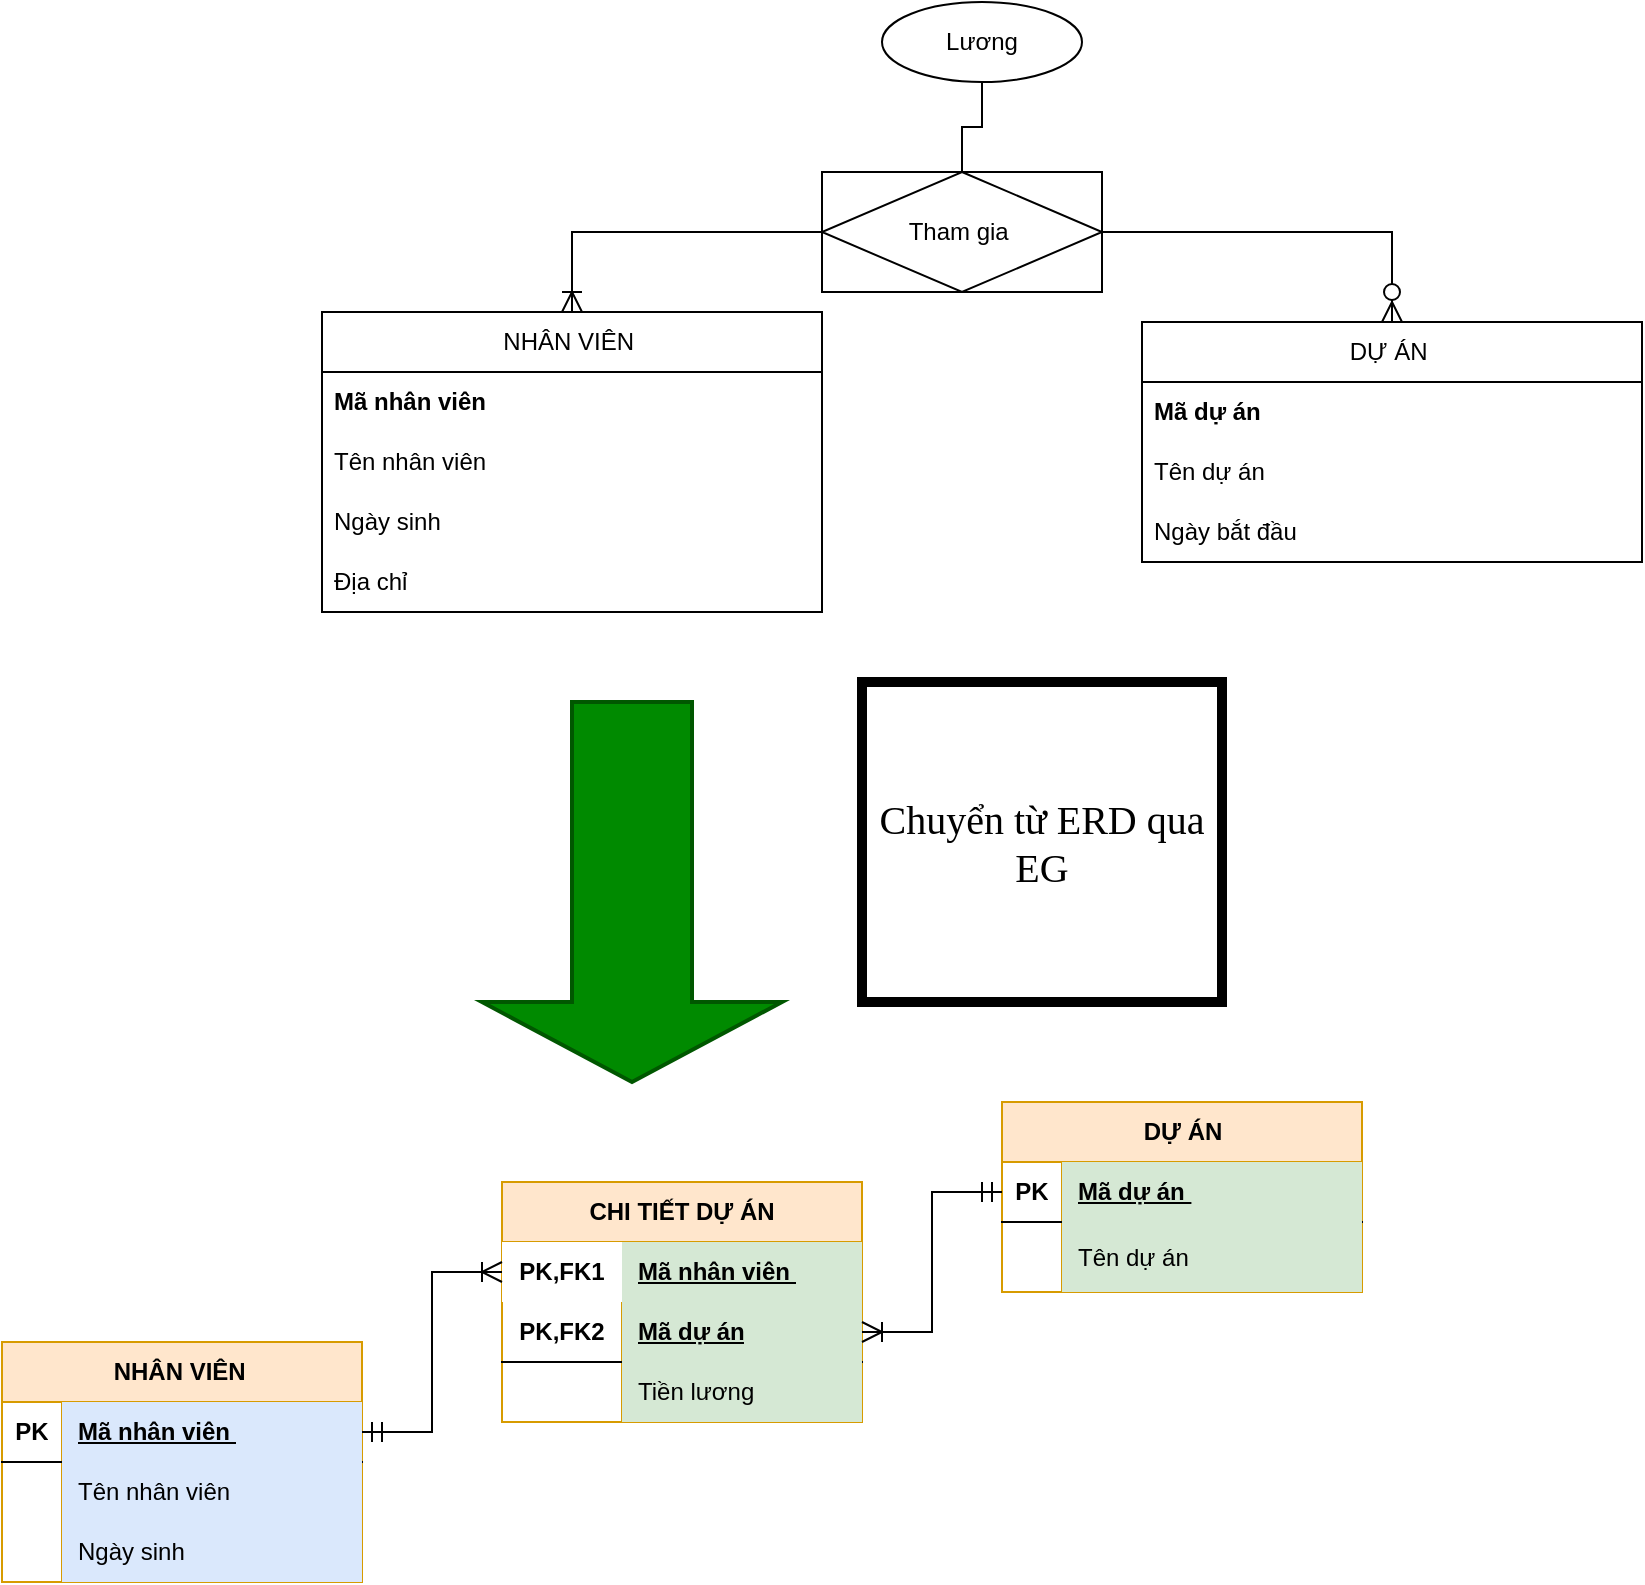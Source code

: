 <mxfile version="24.7.16" pages="3">
  <diagram name="Bài 1" id="qhs43N7DnuUcq9ViTWhs">
    <mxGraphModel dx="1575" dy="481" grid="1" gridSize="10" guides="1" tooltips="1" connect="1" arrows="1" fold="1" page="0" pageScale="1" pageWidth="827" pageHeight="1169" math="0" shadow="0">
      <root>
        <mxCell id="0" />
        <mxCell id="1" parent="0" />
        <mxCell id="9WagWzinxTcB-Vtb8PyH-4" value="NHÂN VIÊN&amp;nbsp;" style="swimlane;fontStyle=0;childLayout=stackLayout;horizontal=1;startSize=30;horizontalStack=0;resizeParent=1;resizeParentMax=0;resizeLast=0;collapsible=1;marginBottom=0;whiteSpace=wrap;html=1;" parent="1" vertex="1">
          <mxGeometry x="-370" y="215" width="250" height="150" as="geometry" />
        </mxCell>
        <mxCell id="9WagWzinxTcB-Vtb8PyH-5" value="&lt;b&gt;Mã nhân viên&lt;/b&gt;" style="text;strokeColor=none;fillColor=none;align=left;verticalAlign=middle;spacingLeft=4;spacingRight=4;overflow=hidden;points=[[0,0.5],[1,0.5]];portConstraint=eastwest;rotatable=0;whiteSpace=wrap;html=1;" parent="9WagWzinxTcB-Vtb8PyH-4" vertex="1">
          <mxGeometry y="30" width="250" height="30" as="geometry" />
        </mxCell>
        <mxCell id="9WagWzinxTcB-Vtb8PyH-6" value="Tên nhân viên" style="text;strokeColor=none;fillColor=none;align=left;verticalAlign=middle;spacingLeft=4;spacingRight=4;overflow=hidden;points=[[0,0.5],[1,0.5]];portConstraint=eastwest;rotatable=0;whiteSpace=wrap;html=1;" parent="9WagWzinxTcB-Vtb8PyH-4" vertex="1">
          <mxGeometry y="60" width="250" height="30" as="geometry" />
        </mxCell>
        <mxCell id="9WagWzinxTcB-Vtb8PyH-7" value="Ngày sinh" style="text;strokeColor=none;fillColor=none;align=left;verticalAlign=middle;spacingLeft=4;spacingRight=4;overflow=hidden;points=[[0,0.5],[1,0.5]];portConstraint=eastwest;rotatable=0;whiteSpace=wrap;html=1;" parent="9WagWzinxTcB-Vtb8PyH-4" vertex="1">
          <mxGeometry y="90" width="250" height="30" as="geometry" />
        </mxCell>
        <mxCell id="9WagWzinxTcB-Vtb8PyH-26" value="Địa chỉ&amp;nbsp;" style="text;strokeColor=none;fillColor=none;align=left;verticalAlign=middle;spacingLeft=4;spacingRight=4;overflow=hidden;points=[[0,0.5],[1,0.5]];portConstraint=eastwest;rotatable=0;whiteSpace=wrap;html=1;" parent="9WagWzinxTcB-Vtb8PyH-4" vertex="1">
          <mxGeometry y="120" width="250" height="30" as="geometry" />
        </mxCell>
        <mxCell id="9WagWzinxTcB-Vtb8PyH-17" style="edgeStyle=none;curved=1;rounded=0;orthogonalLoop=1;jettySize=auto;html=1;exitX=0.5;exitY=0;exitDx=0;exitDy=0;fontSize=12;startSize=8;endSize=8;" parent="1" edge="1">
          <mxGeometry relative="1" as="geometry">
            <mxPoint x="145" y="240" as="sourcePoint" />
            <mxPoint x="145" y="240" as="targetPoint" />
          </mxGeometry>
        </mxCell>
        <mxCell id="9WagWzinxTcB-Vtb8PyH-28" value="DỰ ÁN&amp;nbsp;" style="swimlane;fontStyle=0;childLayout=stackLayout;horizontal=1;startSize=30;horizontalStack=0;resizeParent=1;resizeParentMax=0;resizeLast=0;collapsible=1;marginBottom=0;whiteSpace=wrap;html=1;" parent="1" vertex="1">
          <mxGeometry x="40" y="220" width="250" height="120" as="geometry" />
        </mxCell>
        <mxCell id="9WagWzinxTcB-Vtb8PyH-29" value="&lt;b&gt;Mã dự án&amp;nbsp;&lt;/b&gt;" style="text;strokeColor=none;fillColor=none;align=left;verticalAlign=middle;spacingLeft=4;spacingRight=4;overflow=hidden;points=[[0,0.5],[1,0.5]];portConstraint=eastwest;rotatable=0;whiteSpace=wrap;html=1;" parent="9WagWzinxTcB-Vtb8PyH-28" vertex="1">
          <mxGeometry y="30" width="250" height="30" as="geometry" />
        </mxCell>
        <mxCell id="9WagWzinxTcB-Vtb8PyH-30" value="Tên dự án" style="text;strokeColor=none;fillColor=none;align=left;verticalAlign=middle;spacingLeft=4;spacingRight=4;overflow=hidden;points=[[0,0.5],[1,0.5]];portConstraint=eastwest;rotatable=0;whiteSpace=wrap;html=1;" parent="9WagWzinxTcB-Vtb8PyH-28" vertex="1">
          <mxGeometry y="60" width="250" height="30" as="geometry" />
        </mxCell>
        <mxCell id="9WagWzinxTcB-Vtb8PyH-31" value="Ngày bắt đầu&amp;nbsp;" style="text;strokeColor=none;fillColor=none;align=left;verticalAlign=middle;spacingLeft=4;spacingRight=4;overflow=hidden;points=[[0,0.5],[1,0.5]];portConstraint=eastwest;rotatable=0;whiteSpace=wrap;html=1;" parent="9WagWzinxTcB-Vtb8PyH-28" vertex="1">
          <mxGeometry y="90" width="250" height="30" as="geometry" />
        </mxCell>
        <mxCell id="U27UEWNikDmcOALgGc2q-2" style="edgeStyle=orthogonalEdgeStyle;rounded=0;orthogonalLoop=1;jettySize=auto;html=1;fontSize=12;startSize=8;endSize=8;endArrow=none;endFill=0;" parent="1" source="9WagWzinxTcB-Vtb8PyH-35" target="U27UEWNikDmcOALgGc2q-1" edge="1">
          <mxGeometry relative="1" as="geometry" />
        </mxCell>
        <mxCell id="9WagWzinxTcB-Vtb8PyH-35" value="Tham gia&amp;nbsp;" style="shape=associativeEntity;whiteSpace=wrap;html=1;align=center;" parent="1" vertex="1">
          <mxGeometry x="-120" y="145" width="140" height="60" as="geometry" />
        </mxCell>
        <mxCell id="9WagWzinxTcB-Vtb8PyH-36" value="" style="edgeStyle=orthogonalEdgeStyle;fontSize=12;html=1;endArrow=ERoneToMany;rounded=0;startSize=8;endSize=8;exitX=0;exitY=0.5;exitDx=0;exitDy=0;" parent="1" source="9WagWzinxTcB-Vtb8PyH-35" target="9WagWzinxTcB-Vtb8PyH-4" edge="1">
          <mxGeometry width="100" height="100" relative="1" as="geometry">
            <mxPoint x="-80" y="220" as="sourcePoint" />
            <mxPoint x="20" y="120" as="targetPoint" />
          </mxGeometry>
        </mxCell>
        <mxCell id="9WagWzinxTcB-Vtb8PyH-40" value="" style="edgeStyle=orthogonalEdgeStyle;fontSize=12;html=1;endArrow=ERzeroToMany;endFill=1;rounded=0;startSize=8;endSize=8;" parent="1" source="9WagWzinxTcB-Vtb8PyH-35" target="9WagWzinxTcB-Vtb8PyH-28" edge="1">
          <mxGeometry width="100" height="100" relative="1" as="geometry">
            <mxPoint x="-60" y="220" as="sourcePoint" />
            <mxPoint x="100" y="60" as="targetPoint" />
          </mxGeometry>
        </mxCell>
        <mxCell id="U27UEWNikDmcOALgGc2q-1" value="Lương" style="ellipse;whiteSpace=wrap;html=1;align=center;" parent="1" vertex="1">
          <mxGeometry x="-90" y="60" width="100" height="40" as="geometry" />
        </mxCell>
        <mxCell id="DhI0Xi3_434QCgPOqQrg-2" value="NHÂN VIÊN&amp;nbsp;" style="shape=table;startSize=30;container=1;collapsible=1;childLayout=tableLayout;fixedRows=1;rowLines=0;fontStyle=1;align=center;resizeLast=1;html=1;fillColor=#ffe6cc;strokeColor=#d79b00;" parent="1" vertex="1">
          <mxGeometry x="-530" y="730" width="180" height="120" as="geometry" />
        </mxCell>
        <mxCell id="DhI0Xi3_434QCgPOqQrg-3" value="" style="shape=tableRow;horizontal=0;startSize=0;swimlaneHead=0;swimlaneBody=0;fillColor=none;collapsible=0;dropTarget=0;points=[[0,0.5],[1,0.5]];portConstraint=eastwest;top=0;left=0;right=0;bottom=1;" parent="DhI0Xi3_434QCgPOqQrg-2" vertex="1">
          <mxGeometry y="30" width="180" height="30" as="geometry" />
        </mxCell>
        <mxCell id="DhI0Xi3_434QCgPOqQrg-4" value="PK" style="shape=partialRectangle;connectable=0;fillColor=none;top=0;left=0;bottom=0;right=0;fontStyle=1;overflow=hidden;whiteSpace=wrap;html=1;" parent="DhI0Xi3_434QCgPOqQrg-3" vertex="1">
          <mxGeometry width="30" height="30" as="geometry">
            <mxRectangle width="30" height="30" as="alternateBounds" />
          </mxGeometry>
        </mxCell>
        <mxCell id="DhI0Xi3_434QCgPOqQrg-5" value="Mã nhân viên&amp;nbsp;" style="shape=partialRectangle;connectable=0;fillColor=#dae8fc;top=0;left=0;bottom=0;right=0;align=left;spacingLeft=6;fontStyle=5;overflow=hidden;whiteSpace=wrap;html=1;strokeColor=#6c8ebf;" parent="DhI0Xi3_434QCgPOqQrg-3" vertex="1">
          <mxGeometry x="30" width="150" height="30" as="geometry">
            <mxRectangle width="150" height="30" as="alternateBounds" />
          </mxGeometry>
        </mxCell>
        <mxCell id="DhI0Xi3_434QCgPOqQrg-6" value="" style="shape=tableRow;horizontal=0;startSize=0;swimlaneHead=0;swimlaneBody=0;fillColor=none;collapsible=0;dropTarget=0;points=[[0,0.5],[1,0.5]];portConstraint=eastwest;top=0;left=0;right=0;bottom=0;" parent="DhI0Xi3_434QCgPOqQrg-2" vertex="1">
          <mxGeometry y="60" width="180" height="30" as="geometry" />
        </mxCell>
        <mxCell id="DhI0Xi3_434QCgPOqQrg-7" value="" style="shape=partialRectangle;connectable=0;fillColor=none;top=0;left=0;bottom=0;right=0;editable=1;overflow=hidden;whiteSpace=wrap;html=1;" parent="DhI0Xi3_434QCgPOqQrg-6" vertex="1">
          <mxGeometry width="30" height="30" as="geometry">
            <mxRectangle width="30" height="30" as="alternateBounds" />
          </mxGeometry>
        </mxCell>
        <mxCell id="DhI0Xi3_434QCgPOqQrg-8" value="Tên nhân viên&amp;nbsp;" style="shape=partialRectangle;connectable=0;fillColor=#dae8fc;top=0;left=0;bottom=0;right=0;align=left;spacingLeft=6;overflow=hidden;whiteSpace=wrap;html=1;strokeColor=#6c8ebf;" parent="DhI0Xi3_434QCgPOqQrg-6" vertex="1">
          <mxGeometry x="30" width="150" height="30" as="geometry">
            <mxRectangle width="150" height="30" as="alternateBounds" />
          </mxGeometry>
        </mxCell>
        <mxCell id="DhI0Xi3_434QCgPOqQrg-9" value="" style="shape=tableRow;horizontal=0;startSize=0;swimlaneHead=0;swimlaneBody=0;fillColor=none;collapsible=0;dropTarget=0;points=[[0,0.5],[1,0.5]];portConstraint=eastwest;top=0;left=0;right=0;bottom=0;" parent="DhI0Xi3_434QCgPOqQrg-2" vertex="1">
          <mxGeometry y="90" width="180" height="30" as="geometry" />
        </mxCell>
        <mxCell id="DhI0Xi3_434QCgPOqQrg-10" value="" style="shape=partialRectangle;connectable=0;fillColor=none;top=0;left=0;bottom=0;right=0;editable=1;overflow=hidden;whiteSpace=wrap;html=1;" parent="DhI0Xi3_434QCgPOqQrg-9" vertex="1">
          <mxGeometry width="30" height="30" as="geometry">
            <mxRectangle width="30" height="30" as="alternateBounds" />
          </mxGeometry>
        </mxCell>
        <mxCell id="DhI0Xi3_434QCgPOqQrg-11" value="Ngày sinh&amp;nbsp;" style="shape=partialRectangle;connectable=0;fillColor=#dae8fc;top=0;left=0;bottom=0;right=0;align=left;spacingLeft=6;overflow=hidden;whiteSpace=wrap;html=1;strokeColor=#6c8ebf;" parent="DhI0Xi3_434QCgPOqQrg-9" vertex="1">
          <mxGeometry x="30" width="150" height="30" as="geometry">
            <mxRectangle width="150" height="30" as="alternateBounds" />
          </mxGeometry>
        </mxCell>
        <mxCell id="p_F6S2rywrwfM4tDjWtc-7" value="DỰ ÁN" style="shape=table;startSize=30;container=1;collapsible=1;childLayout=tableLayout;fixedRows=1;rowLines=0;fontStyle=1;align=center;resizeLast=1;html=1;fillColor=#ffe6cc;strokeColor=#d79b00;" vertex="1" parent="1">
          <mxGeometry x="-30" y="610" width="180" height="95" as="geometry" />
        </mxCell>
        <mxCell id="p_F6S2rywrwfM4tDjWtc-8" value="" style="shape=tableRow;horizontal=0;startSize=0;swimlaneHead=0;swimlaneBody=0;fillColor=none;collapsible=0;dropTarget=0;points=[[0,0.5],[1,0.5]];portConstraint=eastwest;top=0;left=0;right=0;bottom=1;" vertex="1" parent="p_F6S2rywrwfM4tDjWtc-7">
          <mxGeometry y="30" width="180" height="30" as="geometry" />
        </mxCell>
        <mxCell id="p_F6S2rywrwfM4tDjWtc-9" value="PK" style="shape=partialRectangle;connectable=0;fillColor=none;top=0;left=0;bottom=0;right=0;fontStyle=1;overflow=hidden;whiteSpace=wrap;html=1;" vertex="1" parent="p_F6S2rywrwfM4tDjWtc-8">
          <mxGeometry width="30" height="30" as="geometry">
            <mxRectangle width="30" height="30" as="alternateBounds" />
          </mxGeometry>
        </mxCell>
        <mxCell id="p_F6S2rywrwfM4tDjWtc-10" value="Mã dự án&amp;nbsp;" style="shape=partialRectangle;connectable=0;fillColor=#d5e8d4;top=0;left=0;bottom=0;right=0;align=left;spacingLeft=6;fontStyle=5;overflow=hidden;whiteSpace=wrap;html=1;strokeColor=#82b366;" vertex="1" parent="p_F6S2rywrwfM4tDjWtc-8">
          <mxGeometry x="30" width="150" height="30" as="geometry">
            <mxRectangle width="150" height="30" as="alternateBounds" />
          </mxGeometry>
        </mxCell>
        <mxCell id="p_F6S2rywrwfM4tDjWtc-11" value="" style="shape=tableRow;horizontal=0;startSize=0;swimlaneHead=0;swimlaneBody=0;fillColor=none;collapsible=0;dropTarget=0;points=[[0,0.5],[1,0.5]];portConstraint=eastwest;top=0;left=0;right=0;bottom=0;" vertex="1" parent="p_F6S2rywrwfM4tDjWtc-7">
          <mxGeometry y="60" width="180" height="35" as="geometry" />
        </mxCell>
        <mxCell id="p_F6S2rywrwfM4tDjWtc-12" value="" style="shape=partialRectangle;connectable=0;fillColor=none;top=0;left=0;bottom=0;right=0;editable=1;overflow=hidden;whiteSpace=wrap;html=1;" vertex="1" parent="p_F6S2rywrwfM4tDjWtc-11">
          <mxGeometry width="30" height="35" as="geometry">
            <mxRectangle width="30" height="35" as="alternateBounds" />
          </mxGeometry>
        </mxCell>
        <mxCell id="p_F6S2rywrwfM4tDjWtc-13" value="Tên dự án&amp;nbsp;" style="shape=partialRectangle;connectable=0;fillColor=#d5e8d4;top=0;left=0;bottom=0;right=0;align=left;spacingLeft=6;overflow=hidden;whiteSpace=wrap;html=1;strokeColor=#82b366;" vertex="1" parent="p_F6S2rywrwfM4tDjWtc-11">
          <mxGeometry x="30" width="150" height="35" as="geometry">
            <mxRectangle width="150" height="35" as="alternateBounds" />
          </mxGeometry>
        </mxCell>
        <mxCell id="p_F6S2rywrwfM4tDjWtc-36" value="CHI TIẾT DỰ ÁN" style="shape=table;startSize=30;container=1;collapsible=1;childLayout=tableLayout;fixedRows=1;rowLines=0;fontStyle=1;align=center;resizeLast=1;html=1;whiteSpace=wrap;fillColor=#ffe6cc;strokeColor=#d79b00;" vertex="1" parent="1">
          <mxGeometry x="-280" y="650" width="180" height="120" as="geometry" />
        </mxCell>
        <mxCell id="p_F6S2rywrwfM4tDjWtc-37" value="" style="shape=tableRow;horizontal=0;startSize=0;swimlaneHead=0;swimlaneBody=0;fillColor=#d5e8d4;collapsible=0;dropTarget=0;points=[[0,0.5],[1,0.5]];portConstraint=eastwest;top=0;left=0;right=0;bottom=0;html=1;strokeColor=#82b366;" vertex="1" parent="p_F6S2rywrwfM4tDjWtc-36">
          <mxGeometry y="30" width="180" height="30" as="geometry" />
        </mxCell>
        <mxCell id="p_F6S2rywrwfM4tDjWtc-38" value="PK,FK1" style="shape=partialRectangle;connectable=0;top=0;left=0;bottom=0;right=0;fontStyle=1;overflow=hidden;html=1;whiteSpace=wrap;" vertex="1" parent="p_F6S2rywrwfM4tDjWtc-37">
          <mxGeometry width="60" height="30" as="geometry">
            <mxRectangle width="60" height="30" as="alternateBounds" />
          </mxGeometry>
        </mxCell>
        <mxCell id="p_F6S2rywrwfM4tDjWtc-39" value="Mã nhân viên&amp;nbsp;" style="shape=partialRectangle;connectable=0;fillColor=none;top=0;left=0;bottom=0;right=0;align=left;spacingLeft=6;fontStyle=5;overflow=hidden;html=1;whiteSpace=wrap;" vertex="1" parent="p_F6S2rywrwfM4tDjWtc-37">
          <mxGeometry x="60" width="120" height="30" as="geometry">
            <mxRectangle width="120" height="30" as="alternateBounds" />
          </mxGeometry>
        </mxCell>
        <mxCell id="p_F6S2rywrwfM4tDjWtc-40" value="" style="shape=tableRow;horizontal=0;startSize=0;swimlaneHead=0;swimlaneBody=0;fillColor=none;collapsible=0;dropTarget=0;points=[[0,0.5],[1,0.5]];portConstraint=eastwest;top=0;left=0;right=0;bottom=1;html=1;" vertex="1" parent="p_F6S2rywrwfM4tDjWtc-36">
          <mxGeometry y="60" width="180" height="30" as="geometry" />
        </mxCell>
        <mxCell id="p_F6S2rywrwfM4tDjWtc-41" value="PK,FK2" style="shape=partialRectangle;connectable=0;fillColor=none;top=0;left=0;bottom=0;right=0;fontStyle=1;overflow=hidden;html=1;whiteSpace=wrap;" vertex="1" parent="p_F6S2rywrwfM4tDjWtc-40">
          <mxGeometry width="60" height="30" as="geometry">
            <mxRectangle width="60" height="30" as="alternateBounds" />
          </mxGeometry>
        </mxCell>
        <mxCell id="p_F6S2rywrwfM4tDjWtc-42" value="Mã dự án" style="shape=partialRectangle;connectable=0;fillColor=#d5e8d4;top=0;left=0;bottom=0;right=0;align=left;spacingLeft=6;fontStyle=5;overflow=hidden;html=1;whiteSpace=wrap;strokeColor=#82b366;" vertex="1" parent="p_F6S2rywrwfM4tDjWtc-40">
          <mxGeometry x="60" width="120" height="30" as="geometry">
            <mxRectangle width="120" height="30" as="alternateBounds" />
          </mxGeometry>
        </mxCell>
        <mxCell id="p_F6S2rywrwfM4tDjWtc-43" value="" style="shape=tableRow;horizontal=0;startSize=0;swimlaneHead=0;swimlaneBody=0;fillColor=none;collapsible=0;dropTarget=0;points=[[0,0.5],[1,0.5]];portConstraint=eastwest;top=0;left=0;right=0;bottom=0;html=1;" vertex="1" parent="p_F6S2rywrwfM4tDjWtc-36">
          <mxGeometry y="90" width="180" height="30" as="geometry" />
        </mxCell>
        <mxCell id="p_F6S2rywrwfM4tDjWtc-44" value="" style="shape=partialRectangle;connectable=0;fillColor=none;top=0;left=0;bottom=0;right=0;editable=1;overflow=hidden;html=1;whiteSpace=wrap;" vertex="1" parent="p_F6S2rywrwfM4tDjWtc-43">
          <mxGeometry width="60" height="30" as="geometry">
            <mxRectangle width="60" height="30" as="alternateBounds" />
          </mxGeometry>
        </mxCell>
        <mxCell id="p_F6S2rywrwfM4tDjWtc-45" value="Tiền lương" style="shape=partialRectangle;connectable=0;fillColor=#d5e8d4;top=0;left=0;bottom=0;right=0;align=left;spacingLeft=6;overflow=hidden;html=1;whiteSpace=wrap;strokeColor=#82b366;" vertex="1" parent="p_F6S2rywrwfM4tDjWtc-43">
          <mxGeometry x="60" width="120" height="30" as="geometry">
            <mxRectangle width="120" height="30" as="alternateBounds" />
          </mxGeometry>
        </mxCell>
        <mxCell id="p_F6S2rywrwfM4tDjWtc-52" value="" style="edgeStyle=orthogonalEdgeStyle;fontSize=12;html=1;endArrow=ERoneToMany;startArrow=ERmandOne;rounded=0;startSize=8;endSize=8;" edge="1" parent="1" source="DhI0Xi3_434QCgPOqQrg-3" target="p_F6S2rywrwfM4tDjWtc-37">
          <mxGeometry width="100" height="100" relative="1" as="geometry">
            <mxPoint x="-270" y="640" as="sourcePoint" />
            <mxPoint x="-170" y="540" as="targetPoint" />
          </mxGeometry>
        </mxCell>
        <mxCell id="p_F6S2rywrwfM4tDjWtc-53" value="" style="edgeStyle=orthogonalEdgeStyle;fontSize=12;html=1;endArrow=ERoneToMany;startArrow=ERmandOne;rounded=0;startSize=8;endSize=8;" edge="1" parent="1" source="p_F6S2rywrwfM4tDjWtc-8" target="p_F6S2rywrwfM4tDjWtc-40">
          <mxGeometry width="100" height="100" relative="1" as="geometry">
            <mxPoint x="-40" y="760" as="sourcePoint" />
            <mxPoint x="80" y="810" as="targetPoint" />
          </mxGeometry>
        </mxCell>
        <mxCell id="p_F6S2rywrwfM4tDjWtc-55" value="" style="verticalLabelPosition=bottom;verticalAlign=top;html=1;strokeWidth=2;shape=mxgraph.arrows2.arrow;dy=0.6;dx=40;notch=0;rotation=90;fillColor=#008a00;fontColor=#ffffff;strokeColor=#005700;" vertex="1" parent="1">
          <mxGeometry x="-310" y="430" width="190" height="150" as="geometry" />
        </mxCell>
        <mxCell id="p_F6S2rywrwfM4tDjWtc-56" value="&lt;font face=&quot;Times New Roman&quot; style=&quot;font-size: 20px;&quot;&gt;Chuyển từ ERD qua EG&lt;/font&gt;" style="rounded=0;whiteSpace=wrap;html=1;strokeWidth=5;" vertex="1" parent="1">
          <mxGeometry x="-100" y="400" width="180" height="160" as="geometry" />
        </mxCell>
      </root>
    </mxGraphModel>
  </diagram>
  <diagram id="KjhQIJJynIvsZzg0spZp" name="Bài 2">
    <mxGraphModel dx="2024" dy="911" grid="1" gridSize="10" guides="1" tooltips="1" connect="1" arrows="1" fold="1" page="0" pageScale="1" pageWidth="827" pageHeight="1169" math="0" shadow="0">
      <root>
        <mxCell id="0" />
        <mxCell id="1" parent="0" />
        <mxCell id="bBmzQvag57nKuMDm7wRF-51" value="KHÁCH HÀNG" style="swimlane;fontStyle=0;childLayout=stackLayout;horizontal=1;startSize=26;horizontalStack=0;resizeParent=1;resizeParentMax=0;resizeLast=0;collapsible=1;marginBottom=0;align=center;fontSize=14;fontFamily=Times New Roman;fillColor=#d5e8d4;strokeColor=#82b366;" parent="1" vertex="1">
          <mxGeometry x="-640" y="235" width="160" height="116" as="geometry" />
        </mxCell>
        <mxCell id="bBmzQvag57nKuMDm7wRF-52" value="Mã khách hàng&amp;nbsp;" style="text;strokeColor=none;fillColor=none;spacingLeft=4;spacingRight=4;overflow=hidden;rotatable=0;points=[[0,0.5],[1,0.5]];portConstraint=eastwest;fontSize=12;whiteSpace=wrap;html=1;fontFamily=Times New Roman;" parent="bBmzQvag57nKuMDm7wRF-51" vertex="1">
          <mxGeometry y="26" width="160" height="30" as="geometry" />
        </mxCell>
        <mxCell id="bBmzQvag57nKuMDm7wRF-53" value="Tên khách hàng&amp;nbsp;" style="text;strokeColor=none;fillColor=none;spacingLeft=4;spacingRight=4;overflow=hidden;rotatable=0;points=[[0,0.5],[1,0.5]];portConstraint=eastwest;fontSize=12;whiteSpace=wrap;html=1;fontFamily=Times New Roman;" parent="bBmzQvag57nKuMDm7wRF-51" vertex="1">
          <mxGeometry y="56" width="160" height="30" as="geometry" />
        </mxCell>
        <mxCell id="bBmzQvag57nKuMDm7wRF-61" value="Địa chỉ&amp;nbsp;" style="text;strokeColor=none;fillColor=none;spacingLeft=4;spacingRight=4;overflow=hidden;rotatable=0;points=[[0,0.5],[1,0.5]];portConstraint=eastwest;fontSize=12;whiteSpace=wrap;html=1;fontFamily=Times New Roman;" parent="bBmzQvag57nKuMDm7wRF-51" vertex="1">
          <mxGeometry y="86" width="160" height="30" as="geometry" />
        </mxCell>
        <mxCell id="bBmzQvag57nKuMDm7wRF-54" value="Quan hệ nhiều nhiều (có thuộc tính )" style="rounded=0;whiteSpace=wrap;html=1;strokeWidth=5;fontFamily=Times New Roman;" parent="1" vertex="1">
          <mxGeometry x="-520" y="-30" width="160" height="60" as="geometry" />
        </mxCell>
        <mxCell id="bBmzQvag57nKuMDm7wRF-55" value="MẶT HÀNG" style="swimlane;fontStyle=0;childLayout=stackLayout;horizontal=1;startSize=26;horizontalStack=0;resizeParent=1;resizeParentMax=0;resizeLast=0;collapsible=1;marginBottom=0;align=center;fontSize=14;fontFamily=Times New Roman;fillColor=#d5e8d4;strokeColor=#82b366;" parent="1" vertex="1">
          <mxGeometry x="-90" y="220" width="160" height="146" as="geometry" />
        </mxCell>
        <mxCell id="bBmzQvag57nKuMDm7wRF-56" value="&lt;b&gt;Mã mặt hàng&lt;/b&gt;" style="text;strokeColor=none;fillColor=none;spacingLeft=4;spacingRight=4;overflow=hidden;rotatable=0;points=[[0,0.5],[1,0.5]];portConstraint=eastwest;fontSize=12;whiteSpace=wrap;html=1;fontFamily=Times New Roman;" parent="bBmzQvag57nKuMDm7wRF-55" vertex="1">
          <mxGeometry y="26" width="160" height="30" as="geometry" />
        </mxCell>
        <mxCell id="bBmzQvag57nKuMDm7wRF-57" value="Đặt tả&amp;nbsp;" style="text;strokeColor=none;fillColor=none;spacingLeft=4;spacingRight=4;overflow=hidden;rotatable=0;points=[[0,0.5],[1,0.5]];portConstraint=eastwest;fontSize=12;whiteSpace=wrap;html=1;fontFamily=Times New Roman;" parent="bBmzQvag57nKuMDm7wRF-55" vertex="1">
          <mxGeometry y="56" width="160" height="30" as="geometry" />
        </mxCell>
        <mxCell id="bBmzQvag57nKuMDm7wRF-58" value="Giá&amp;nbsp;" style="text;strokeColor=none;fillColor=none;spacingLeft=4;spacingRight=4;overflow=hidden;rotatable=0;points=[[0,0.5],[1,0.5]];portConstraint=eastwest;fontSize=12;whiteSpace=wrap;html=1;fontFamily=Times New Roman;" parent="bBmzQvag57nKuMDm7wRF-55" vertex="1">
          <mxGeometry y="86" width="160" height="30" as="geometry" />
        </mxCell>
        <mxCell id="bBmzQvag57nKuMDm7wRF-59" value="Tính trạng" style="text;strokeColor=none;fillColor=none;spacingLeft=4;spacingRight=4;overflow=hidden;rotatable=0;points=[[0,0.5],[1,0.5]];portConstraint=eastwest;fontSize=12;whiteSpace=wrap;html=1;fontFamily=Times New Roman;" parent="bBmzQvag57nKuMDm7wRF-55" vertex="1">
          <mxGeometry y="116" width="160" height="30" as="geometry" />
        </mxCell>
        <mxCell id="bBmzQvag57nKuMDm7wRF-60" value="Sơ đồ ERD" style="rounded=0;whiteSpace=wrap;html=1;strokeWidth=5;fontFamily=Times New Roman;" parent="1" vertex="1">
          <mxGeometry x="-240" y="-70" width="120" height="60" as="geometry" />
        </mxCell>
        <mxCell id="bBmzQvag57nKuMDm7wRF-62" value="Mỗi khách hàng mua ít nhất 1 hay&amp;nbsp; nhiều nhất nhiều&amp;nbsp;" style="rounded=0;whiteSpace=wrap;html=1;strokeWidth=5;fontFamily=Times New Roman;" parent="1" vertex="1">
          <mxGeometry x="-635" y="169" width="150" height="66" as="geometry" />
        </mxCell>
        <mxCell id="bBmzQvag57nKuMDm7wRF-63" value="" style="edgeStyle=orthogonalEdgeStyle;fontSize=12;html=1;endArrow=ERoneToMany;startArrow=none;rounded=0;startSize=8;endSize=8;startFill=0;exitX=0;exitY=0.5;exitDx=0;exitDy=0;fontFamily=Times New Roman;" parent="1" source="d3uKNSylR1Rwk-7e_hoS-13" target="bBmzQvag57nKuMDm7wRF-51" edge="1">
          <mxGeometry width="100" height="100" relative="1" as="geometry">
            <mxPoint x="-360" y="210" as="sourcePoint" />
            <mxPoint x="-160" y="180" as="targetPoint" />
          </mxGeometry>
        </mxCell>
        <mxCell id="bBmzQvag57nKuMDm7wRF-64" value="Mỗi mặt hàng có thể 0 có người mua hay nhiều người mua&amp;nbsp;" style="rounded=0;whiteSpace=wrap;html=1;strokeWidth=5;fontFamily=Times New Roman;" parent="1" vertex="1">
          <mxGeometry x="-85" y="110" width="150" height="100" as="geometry" />
        </mxCell>
        <mxCell id="bBmzQvag57nKuMDm7wRF-66" value="" style="edgeStyle=orthogonalEdgeStyle;fontSize=12;html=1;endArrow=none;startArrow=ERzeroToMany;rounded=0;startSize=8;endSize=8;endFill=0;entryX=1;entryY=0.5;entryDx=0;entryDy=0;fontFamily=Times New Roman;" parent="1" source="bBmzQvag57nKuMDm7wRF-55" target="d3uKNSylR1Rwk-7e_hoS-13" edge="1">
          <mxGeometry width="100" height="100" relative="1" as="geometry">
            <mxPoint x="-90" y="293" as="sourcePoint" />
            <mxPoint x="-220.0" y="210" as="targetPoint" />
          </mxGeometry>
        </mxCell>
        <mxCell id="bBmzQvag57nKuMDm7wRF-71" style="edgeStyle=none;curved=1;rounded=0;orthogonalLoop=1;jettySize=auto;html=1;entryX=0.5;entryY=0;entryDx=0;entryDy=0;fontSize=12;startSize=8;endSize=8;fontFamily=Times New Roman;" parent="1" source="d3uKNSylR1Rwk-7e_hoS-13" target="bBmzQvag57nKuMDm7wRF-67" edge="1">
          <mxGeometry relative="1" as="geometry">
            <mxPoint x="-326" y="180" as="sourcePoint" />
          </mxGeometry>
        </mxCell>
        <mxCell id="bBmzQvag57nKuMDm7wRF-72" style="edgeStyle=none;curved=1;rounded=0;orthogonalLoop=1;jettySize=auto;html=1;entryX=0.5;entryY=0;entryDx=0;entryDy=0;fontSize=12;startSize=8;endSize=8;fontFamily=Times New Roman;" parent="1" source="d3uKNSylR1Rwk-7e_hoS-13" target="bBmzQvag57nKuMDm7wRF-68" edge="1">
          <mxGeometry relative="1" as="geometry">
            <mxPoint x="-290" y="180" as="sourcePoint" />
          </mxGeometry>
        </mxCell>
        <mxCell id="bBmzQvag57nKuMDm7wRF-73" style="edgeStyle=none;curved=1;rounded=0;orthogonalLoop=1;jettySize=auto;html=1;entryX=0.5;entryY=0;entryDx=0;entryDy=0;fontSize=12;startSize=8;endSize=8;fontFamily=Times New Roman;" parent="1" source="d3uKNSylR1Rwk-7e_hoS-13" target="bBmzQvag57nKuMDm7wRF-69" edge="1">
          <mxGeometry relative="1" as="geometry">
            <mxPoint x="-260.0" y="180" as="sourcePoint" />
          </mxGeometry>
        </mxCell>
        <mxCell id="bBmzQvag57nKuMDm7wRF-67" value="Giá mua&amp;nbsp;" style="ellipse;whiteSpace=wrap;html=1;align=center;fillColor=#e1d5e7;strokeColor=#9673a6;fontFamily=Times New Roman;" parent="1" vertex="1">
          <mxGeometry x="-520" y="60" width="100" height="40" as="geometry" />
        </mxCell>
        <mxCell id="bBmzQvag57nKuMDm7wRF-68" value="Ngày mua&amp;nbsp;" style="ellipse;whiteSpace=wrap;html=1;align=center;fillColor=#e1d5e7;strokeColor=#9673a6;fontFamily=Times New Roman;" parent="1" vertex="1">
          <mxGeometry x="-340" y="30" width="100" height="40" as="geometry" />
        </mxCell>
        <mxCell id="bBmzQvag57nKuMDm7wRF-69" value="Tính trạng" style="ellipse;whiteSpace=wrap;html=1;align=center;fillColor=#e1d5e7;strokeColor=#9673a6;fontFamily=Times New Roman;" parent="1" vertex="1">
          <mxGeometry x="-190" y="60" width="100" height="40" as="geometry" />
        </mxCell>
        <mxCell id="bBmzQvag57nKuMDm7wRF-75" value="" style="edgeStyle=orthogonalEdgeStyle;fontSize=12;html=1;endArrow=ERzeroToMany;endFill=1;rounded=0;startSize=8;endSize=8;exitX=1;exitY=0.5;exitDx=0;exitDy=0;fontFamily=Times New Roman;" parent="1" source="d3uKNSylR1Rwk-7e_hoS-12" target="bBmzQvag57nKuMDm7wRF-55" edge="1">
          <mxGeometry width="100" height="100" relative="1" as="geometry">
            <mxPoint x="-210.0" y="400" as="sourcePoint" />
            <mxPoint x="-280" y="390" as="targetPoint" />
          </mxGeometry>
        </mxCell>
        <mxCell id="bBmzQvag57nKuMDm7wRF-76" value="" style="edgeStyle=orthogonalEdgeStyle;fontSize=12;html=1;endArrow=ERoneToMany;rounded=0;startSize=8;endSize=8;exitX=0;exitY=0.5;exitDx=0;exitDy=0;fontFamily=Times New Roman;" parent="1" source="d3uKNSylR1Rwk-7e_hoS-12" target="bBmzQvag57nKuMDm7wRF-51" edge="1">
          <mxGeometry width="100" height="100" relative="1" as="geometry">
            <mxPoint x="-350" y="400" as="sourcePoint" />
            <mxPoint x="-290" y="350" as="targetPoint" />
          </mxGeometry>
        </mxCell>
        <mxCell id="d3uKNSylR1Rwk-7e_hoS-1" value="Tiền hoa hồng&amp;nbsp;" style="ellipse;whiteSpace=wrap;html=1;align=center;fillColor=#e1d5e7;strokeColor=#9673a6;fontFamily=Times New Roman;" parent="1" vertex="1">
          <mxGeometry x="-550" y="500" width="100" height="60" as="geometry" />
        </mxCell>
        <mxCell id="d3uKNSylR1Rwk-7e_hoS-2" value="Giá bán&amp;nbsp;" style="ellipse;whiteSpace=wrap;html=1;align=center;fillColor=#e1d5e7;strokeColor=#9673a6;fontFamily=Times New Roman;" parent="1" vertex="1">
          <mxGeometry x="-410" y="550" width="100" height="50" as="geometry" />
        </mxCell>
        <mxCell id="d3uKNSylR1Rwk-7e_hoS-3" value="Thuế&amp;nbsp;" style="ellipse;whiteSpace=wrap;html=1;align=center;fillColor=#e1d5e7;strokeColor=#9673a6;fontFamily=Times New Roman;" parent="1" vertex="1">
          <mxGeometry x="-80" y="500" width="100" height="60" as="geometry" />
        </mxCell>
        <mxCell id="d3uKNSylR1Rwk-7e_hoS-4" value="Ngày bán&amp;nbsp;" style="ellipse;whiteSpace=wrap;html=1;align=center;fillColor=#e1d5e7;strokeColor=#9673a6;fontFamily=Times New Roman;" parent="1" vertex="1">
          <mxGeometry x="-240" y="550" width="100" height="50" as="geometry" />
        </mxCell>
        <mxCell id="d3uKNSylR1Rwk-7e_hoS-5" style="edgeStyle=none;curved=1;rounded=0;orthogonalLoop=1;jettySize=auto;html=1;fontSize=12;startSize=8;endSize=8;endArrow=none;endFill=0;fontFamily=Times New Roman;" parent="1" source="d3uKNSylR1Rwk-7e_hoS-4" target="d3uKNSylR1Rwk-7e_hoS-12" edge="1">
          <mxGeometry relative="1" as="geometry">
            <mxPoint x="-340" y="645.5" as="sourcePoint" />
            <mxPoint x="-264.571" y="430" as="targetPoint" />
          </mxGeometry>
        </mxCell>
        <mxCell id="d3uKNSylR1Rwk-7e_hoS-6" style="edgeStyle=none;curved=1;rounded=0;orthogonalLoop=1;jettySize=auto;html=1;fontSize=12;startSize=8;endSize=8;endArrow=none;endFill=0;fontFamily=Times New Roman;" parent="1" source="d3uKNSylR1Rwk-7e_hoS-3" target="d3uKNSylR1Rwk-7e_hoS-12" edge="1">
          <mxGeometry relative="1" as="geometry">
            <mxPoint x="-240" y="631" as="sourcePoint" />
            <mxPoint x="-222.308" y="430" as="targetPoint" />
          </mxGeometry>
        </mxCell>
        <mxCell id="d3uKNSylR1Rwk-7e_hoS-7" style="edgeStyle=none;curved=1;rounded=0;orthogonalLoop=1;jettySize=auto;html=1;fontSize=12;startSize=8;endSize=8;endArrow=none;endFill=0;fontFamily=Times New Roman;" parent="1" source="d3uKNSylR1Rwk-7e_hoS-2" target="d3uKNSylR1Rwk-7e_hoS-12" edge="1">
          <mxGeometry relative="1" as="geometry">
            <mxPoint x="-470" y="621" as="sourcePoint" />
            <mxPoint x="-293.714" y="430" as="targetPoint" />
          </mxGeometry>
        </mxCell>
        <mxCell id="d3uKNSylR1Rwk-7e_hoS-8" style="edgeStyle=none;curved=1;rounded=0;orthogonalLoop=1;jettySize=auto;html=1;fontSize=12;startSize=8;endSize=8;endArrow=none;endFill=0;fontFamily=Times New Roman;" parent="1" source="d3uKNSylR1Rwk-7e_hoS-1" target="d3uKNSylR1Rwk-7e_hoS-12" edge="1">
          <mxGeometry relative="1" as="geometry">
            <mxPoint x="-420" y="600" as="sourcePoint" />
            <mxPoint x="-330.769" y="430" as="targetPoint" />
          </mxGeometry>
        </mxCell>
        <mxCell id="d3uKNSylR1Rwk-7e_hoS-12" value="Bán" style="shape=rhombus;perimeter=rhombusPerimeter;whiteSpace=wrap;html=1;align=center;fillColor=#008a00;strokeColor=#005700;fontFamily=Times New Roman;" parent="1" vertex="1">
          <mxGeometry x="-350" y="390" width="120" height="60" as="geometry" />
        </mxCell>
        <mxCell id="d3uKNSylR1Rwk-7e_hoS-13" value="Mua" style="shape=rhombus;perimeter=rhombusPerimeter;whiteSpace=wrap;html=1;align=center;fillColor=#008a00;strokeColor=#005700;fontFamily=Times New Roman;" parent="1" vertex="1">
          <mxGeometry x="-340" y="190" width="120" height="60" as="geometry" />
        </mxCell>
        <mxCell id="Imp9iJiyCljEq4ADmny--1" value="KHÁCH HÀNG" style="shape=table;startSize=30;container=1;collapsible=1;childLayout=tableLayout;fixedRows=1;rowLines=0;fontStyle=1;align=center;resizeLast=1;html=1;fillColor=#d5e8d4;strokeColor=#82b366;fontFamily=Times New Roman;" parent="1" vertex="1">
          <mxGeometry x="-815" y="790" width="180" height="120" as="geometry" />
        </mxCell>
        <mxCell id="Imp9iJiyCljEq4ADmny--2" value="" style="shape=tableRow;horizontal=0;startSize=0;swimlaneHead=0;swimlaneBody=0;fillColor=none;collapsible=0;dropTarget=0;points=[[0,0.5],[1,0.5]];portConstraint=eastwest;top=0;left=0;right=0;bottom=1;fontFamily=Times New Roman;" parent="Imp9iJiyCljEq4ADmny--1" vertex="1">
          <mxGeometry y="30" width="180" height="30" as="geometry" />
        </mxCell>
        <mxCell id="Imp9iJiyCljEq4ADmny--3" value="PK" style="shape=partialRectangle;connectable=0;fillColor=none;top=0;left=0;bottom=0;right=0;fontStyle=1;overflow=hidden;whiteSpace=wrap;html=1;fontFamily=Times New Roman;" parent="Imp9iJiyCljEq4ADmny--2" vertex="1">
          <mxGeometry width="30" height="30" as="geometry">
            <mxRectangle width="30" height="30" as="alternateBounds" />
          </mxGeometry>
        </mxCell>
        <mxCell id="Imp9iJiyCljEq4ADmny--4" value="Mã khách hàng" style="shape=partialRectangle;connectable=0;fillColor=none;top=0;left=0;bottom=0;right=0;align=left;spacingLeft=6;fontStyle=5;overflow=hidden;whiteSpace=wrap;html=1;fontFamily=Times New Roman;" parent="Imp9iJiyCljEq4ADmny--2" vertex="1">
          <mxGeometry x="30" width="150" height="30" as="geometry">
            <mxRectangle width="150" height="30" as="alternateBounds" />
          </mxGeometry>
        </mxCell>
        <mxCell id="Imp9iJiyCljEq4ADmny--5" value="" style="shape=tableRow;horizontal=0;startSize=0;swimlaneHead=0;swimlaneBody=0;fillColor=none;collapsible=0;dropTarget=0;points=[[0,0.5],[1,0.5]];portConstraint=eastwest;top=0;left=0;right=0;bottom=0;fontFamily=Times New Roman;" parent="Imp9iJiyCljEq4ADmny--1" vertex="1">
          <mxGeometry y="60" width="180" height="30" as="geometry" />
        </mxCell>
        <mxCell id="Imp9iJiyCljEq4ADmny--6" value="" style="shape=partialRectangle;connectable=0;fillColor=none;top=0;left=0;bottom=0;right=0;editable=1;overflow=hidden;whiteSpace=wrap;html=1;fontFamily=Times New Roman;" parent="Imp9iJiyCljEq4ADmny--5" vertex="1">
          <mxGeometry width="30" height="30" as="geometry">
            <mxRectangle width="30" height="30" as="alternateBounds" />
          </mxGeometry>
        </mxCell>
        <mxCell id="Imp9iJiyCljEq4ADmny--7" value="Ten khách hàng" style="shape=partialRectangle;connectable=0;fillColor=none;top=0;left=0;bottom=0;right=0;align=left;spacingLeft=6;overflow=hidden;whiteSpace=wrap;html=1;fontFamily=Times New Roman;" parent="Imp9iJiyCljEq4ADmny--5" vertex="1">
          <mxGeometry x="30" width="150" height="30" as="geometry">
            <mxRectangle width="150" height="30" as="alternateBounds" />
          </mxGeometry>
        </mxCell>
        <mxCell id="Imp9iJiyCljEq4ADmny--8" value="" style="shape=tableRow;horizontal=0;startSize=0;swimlaneHead=0;swimlaneBody=0;fillColor=none;collapsible=0;dropTarget=0;points=[[0,0.5],[1,0.5]];portConstraint=eastwest;top=0;left=0;right=0;bottom=0;fontFamily=Times New Roman;" parent="Imp9iJiyCljEq4ADmny--1" vertex="1">
          <mxGeometry y="90" width="180" height="30" as="geometry" />
        </mxCell>
        <mxCell id="Imp9iJiyCljEq4ADmny--9" value="" style="shape=partialRectangle;connectable=0;fillColor=none;top=0;left=0;bottom=0;right=0;editable=1;overflow=hidden;whiteSpace=wrap;html=1;fontFamily=Times New Roman;" parent="Imp9iJiyCljEq4ADmny--8" vertex="1">
          <mxGeometry width="30" height="30" as="geometry">
            <mxRectangle width="30" height="30" as="alternateBounds" />
          </mxGeometry>
        </mxCell>
        <mxCell id="Imp9iJiyCljEq4ADmny--10" value="Địa chỉ" style="shape=partialRectangle;connectable=0;fillColor=none;top=0;left=0;bottom=0;right=0;align=left;spacingLeft=6;overflow=hidden;whiteSpace=wrap;html=1;fontFamily=Times New Roman;" parent="Imp9iJiyCljEq4ADmny--8" vertex="1">
          <mxGeometry x="30" width="150" height="30" as="geometry">
            <mxRectangle width="150" height="30" as="alternateBounds" />
          </mxGeometry>
        </mxCell>
        <mxCell id="Imp9iJiyCljEq4ADmny--14" value="MẶT HÀNG&amp;nbsp;" style="shape=table;startSize=30;container=1;collapsible=1;childLayout=tableLayout;fixedRows=1;rowLines=0;fontStyle=1;align=center;resizeLast=1;html=1;fillColor=#d5e8d4;strokeColor=#82b366;fontFamily=Times New Roman;" parent="1" vertex="1">
          <mxGeometry y="740" width="180" height="150" as="geometry" />
        </mxCell>
        <mxCell id="Imp9iJiyCljEq4ADmny--15" value="" style="shape=tableRow;horizontal=0;startSize=0;swimlaneHead=0;swimlaneBody=0;fillColor=none;collapsible=0;dropTarget=0;points=[[0,0.5],[1,0.5]];portConstraint=eastwest;top=0;left=0;right=0;bottom=1;fontFamily=Times New Roman;" parent="Imp9iJiyCljEq4ADmny--14" vertex="1">
          <mxGeometry y="30" width="180" height="30" as="geometry" />
        </mxCell>
        <mxCell id="Imp9iJiyCljEq4ADmny--16" value="PK" style="shape=partialRectangle;connectable=0;fillColor=none;top=0;left=0;bottom=0;right=0;fontStyle=1;overflow=hidden;whiteSpace=wrap;html=1;fontFamily=Times New Roman;" parent="Imp9iJiyCljEq4ADmny--15" vertex="1">
          <mxGeometry width="30" height="30" as="geometry">
            <mxRectangle width="30" height="30" as="alternateBounds" />
          </mxGeometry>
        </mxCell>
        <mxCell id="Imp9iJiyCljEq4ADmny--17" value="Mã mặt hàng" style="shape=partialRectangle;connectable=0;fillColor=none;top=0;left=0;bottom=0;right=0;align=left;spacingLeft=6;fontStyle=5;overflow=hidden;whiteSpace=wrap;html=1;fontFamily=Times New Roman;" parent="Imp9iJiyCljEq4ADmny--15" vertex="1">
          <mxGeometry x="30" width="150" height="30" as="geometry">
            <mxRectangle width="150" height="30" as="alternateBounds" />
          </mxGeometry>
        </mxCell>
        <mxCell id="Imp9iJiyCljEq4ADmny--18" value="" style="shape=tableRow;horizontal=0;startSize=0;swimlaneHead=0;swimlaneBody=0;fillColor=none;collapsible=0;dropTarget=0;points=[[0,0.5],[1,0.5]];portConstraint=eastwest;top=0;left=0;right=0;bottom=0;fontFamily=Times New Roman;" parent="Imp9iJiyCljEq4ADmny--14" vertex="1">
          <mxGeometry y="60" width="180" height="30" as="geometry" />
        </mxCell>
        <mxCell id="Imp9iJiyCljEq4ADmny--19" value="" style="shape=partialRectangle;connectable=0;fillColor=none;top=0;left=0;bottom=0;right=0;editable=1;overflow=hidden;whiteSpace=wrap;html=1;fontFamily=Times New Roman;" parent="Imp9iJiyCljEq4ADmny--18" vertex="1">
          <mxGeometry width="30" height="30" as="geometry">
            <mxRectangle width="30" height="30" as="alternateBounds" />
          </mxGeometry>
        </mxCell>
        <mxCell id="Imp9iJiyCljEq4ADmny--20" value="Đặt tả" style="shape=partialRectangle;connectable=0;fillColor=none;top=0;left=0;bottom=0;right=0;align=left;spacingLeft=6;overflow=hidden;whiteSpace=wrap;html=1;fontFamily=Times New Roman;" parent="Imp9iJiyCljEq4ADmny--18" vertex="1">
          <mxGeometry x="30" width="150" height="30" as="geometry">
            <mxRectangle width="150" height="30" as="alternateBounds" />
          </mxGeometry>
        </mxCell>
        <mxCell id="Imp9iJiyCljEq4ADmny--21" value="" style="shape=tableRow;horizontal=0;startSize=0;swimlaneHead=0;swimlaneBody=0;fillColor=none;collapsible=0;dropTarget=0;points=[[0,0.5],[1,0.5]];portConstraint=eastwest;top=0;left=0;right=0;bottom=0;fontFamily=Times New Roman;" parent="Imp9iJiyCljEq4ADmny--14" vertex="1">
          <mxGeometry y="90" width="180" height="30" as="geometry" />
        </mxCell>
        <mxCell id="Imp9iJiyCljEq4ADmny--22" value="" style="shape=partialRectangle;connectable=0;fillColor=none;top=0;left=0;bottom=0;right=0;editable=1;overflow=hidden;whiteSpace=wrap;html=1;fontFamily=Times New Roman;" parent="Imp9iJiyCljEq4ADmny--21" vertex="1">
          <mxGeometry width="30" height="30" as="geometry">
            <mxRectangle width="30" height="30" as="alternateBounds" />
          </mxGeometry>
        </mxCell>
        <mxCell id="Imp9iJiyCljEq4ADmny--23" value="Giá" style="shape=partialRectangle;connectable=0;fillColor=none;top=0;left=0;bottom=0;right=0;align=left;spacingLeft=6;overflow=hidden;whiteSpace=wrap;html=1;fontFamily=Times New Roman;" parent="Imp9iJiyCljEq4ADmny--21" vertex="1">
          <mxGeometry x="30" width="150" height="30" as="geometry">
            <mxRectangle width="150" height="30" as="alternateBounds" />
          </mxGeometry>
        </mxCell>
        <mxCell id="Imp9iJiyCljEq4ADmny--24" value="" style="shape=tableRow;horizontal=0;startSize=0;swimlaneHead=0;swimlaneBody=0;fillColor=none;collapsible=0;dropTarget=0;points=[[0,0.5],[1,0.5]];portConstraint=eastwest;top=0;left=0;right=0;bottom=0;fontFamily=Times New Roman;" parent="Imp9iJiyCljEq4ADmny--14" vertex="1">
          <mxGeometry y="120" width="180" height="30" as="geometry" />
        </mxCell>
        <mxCell id="Imp9iJiyCljEq4ADmny--25" value="" style="shape=partialRectangle;connectable=0;fillColor=none;top=0;left=0;bottom=0;right=0;editable=1;overflow=hidden;whiteSpace=wrap;html=1;fontFamily=Times New Roman;" parent="Imp9iJiyCljEq4ADmny--24" vertex="1">
          <mxGeometry width="30" height="30" as="geometry">
            <mxRectangle width="30" height="30" as="alternateBounds" />
          </mxGeometry>
        </mxCell>
        <mxCell id="Imp9iJiyCljEq4ADmny--26" value="Tính trạng" style="shape=partialRectangle;connectable=0;fillColor=none;top=0;left=0;bottom=0;right=0;align=left;spacingLeft=6;overflow=hidden;whiteSpace=wrap;html=1;fontFamily=Times New Roman;" parent="Imp9iJiyCljEq4ADmny--24" vertex="1">
          <mxGeometry x="30" width="150" height="30" as="geometry">
            <mxRectangle width="150" height="30" as="alternateBounds" />
          </mxGeometry>
        </mxCell>
        <mxCell id="Imp9iJiyCljEq4ADmny--27" value="Mua" style="shape=table;startSize=30;container=1;collapsible=1;childLayout=tableLayout;fixedRows=1;rowLines=0;fontStyle=1;align=center;resizeLast=1;html=1;whiteSpace=wrap;fontFamily=Times New Roman;fillColor=#dae8fc;strokeColor=#6c8ebf;" parent="1" vertex="1">
          <mxGeometry x="-380" y="670" width="250" height="180" as="geometry" />
        </mxCell>
        <mxCell id="Imp9iJiyCljEq4ADmny--28" value="" style="shape=tableRow;horizontal=0;startSize=0;swimlaneHead=0;swimlaneBody=0;fillColor=none;collapsible=0;dropTarget=0;points=[[0,0.5],[1,0.5]];portConstraint=eastwest;top=0;left=0;right=0;bottom=0;html=1;fontFamily=Times New Roman;" parent="Imp9iJiyCljEq4ADmny--27" vertex="1">
          <mxGeometry y="30" width="250" height="30" as="geometry" />
        </mxCell>
        <mxCell id="Imp9iJiyCljEq4ADmny--29" value="PK,FK1" style="shape=partialRectangle;connectable=0;fillColor=none;top=0;left=0;bottom=0;right=0;fontStyle=1;overflow=hidden;html=1;whiteSpace=wrap;fontFamily=Times New Roman;" parent="Imp9iJiyCljEq4ADmny--28" vertex="1">
          <mxGeometry width="60" height="30" as="geometry">
            <mxRectangle width="60" height="30" as="alternateBounds" />
          </mxGeometry>
        </mxCell>
        <mxCell id="Imp9iJiyCljEq4ADmny--30" value="Mã khách hàng&amp;nbsp;" style="shape=partialRectangle;connectable=0;fillColor=none;top=0;left=0;bottom=0;right=0;align=left;spacingLeft=6;fontStyle=5;overflow=hidden;html=1;whiteSpace=wrap;fontFamily=Times New Roman;" parent="Imp9iJiyCljEq4ADmny--28" vertex="1">
          <mxGeometry x="60" width="190" height="30" as="geometry">
            <mxRectangle width="190" height="30" as="alternateBounds" />
          </mxGeometry>
        </mxCell>
        <mxCell id="Imp9iJiyCljEq4ADmny--31" value="" style="shape=tableRow;horizontal=0;startSize=0;swimlaneHead=0;swimlaneBody=0;fillColor=none;collapsible=0;dropTarget=0;points=[[0,0.5],[1,0.5]];portConstraint=eastwest;top=0;left=0;right=0;bottom=1;html=1;fontFamily=Times New Roman;" parent="Imp9iJiyCljEq4ADmny--27" vertex="1">
          <mxGeometry y="60" width="250" height="30" as="geometry" />
        </mxCell>
        <mxCell id="Imp9iJiyCljEq4ADmny--32" value="PK,FK2" style="shape=partialRectangle;connectable=0;fillColor=none;top=0;left=0;bottom=0;right=0;fontStyle=1;overflow=hidden;html=1;whiteSpace=wrap;fontFamily=Times New Roman;" parent="Imp9iJiyCljEq4ADmny--31" vertex="1">
          <mxGeometry width="60" height="30" as="geometry">
            <mxRectangle width="60" height="30" as="alternateBounds" />
          </mxGeometry>
        </mxCell>
        <mxCell id="Imp9iJiyCljEq4ADmny--33" value="Mã mặt hàng" style="shape=partialRectangle;connectable=0;fillColor=none;top=0;left=0;bottom=0;right=0;align=left;spacingLeft=6;fontStyle=5;overflow=hidden;html=1;whiteSpace=wrap;fontFamily=Times New Roman;" parent="Imp9iJiyCljEq4ADmny--31" vertex="1">
          <mxGeometry x="60" width="190" height="30" as="geometry">
            <mxRectangle width="190" height="30" as="alternateBounds" />
          </mxGeometry>
        </mxCell>
        <mxCell id="Imp9iJiyCljEq4ADmny--34" value="" style="shape=tableRow;horizontal=0;startSize=0;swimlaneHead=0;swimlaneBody=0;fillColor=none;collapsible=0;dropTarget=0;points=[[0,0.5],[1,0.5]];portConstraint=eastwest;top=0;left=0;right=0;bottom=0;html=1;fontFamily=Times New Roman;" parent="Imp9iJiyCljEq4ADmny--27" vertex="1">
          <mxGeometry y="90" width="250" height="30" as="geometry" />
        </mxCell>
        <mxCell id="Imp9iJiyCljEq4ADmny--35" value="" style="shape=partialRectangle;connectable=0;fillColor=none;top=0;left=0;bottom=0;right=0;editable=1;overflow=hidden;html=1;whiteSpace=wrap;fontFamily=Times New Roman;" parent="Imp9iJiyCljEq4ADmny--34" vertex="1">
          <mxGeometry width="60" height="30" as="geometry">
            <mxRectangle width="60" height="30" as="alternateBounds" />
          </mxGeometry>
        </mxCell>
        <mxCell id="Imp9iJiyCljEq4ADmny--36" value="Giá mua" style="shape=partialRectangle;connectable=0;fillColor=none;top=0;left=0;bottom=0;right=0;align=left;spacingLeft=6;overflow=hidden;html=1;whiteSpace=wrap;fontFamily=Times New Roman;" parent="Imp9iJiyCljEq4ADmny--34" vertex="1">
          <mxGeometry x="60" width="190" height="30" as="geometry">
            <mxRectangle width="190" height="30" as="alternateBounds" />
          </mxGeometry>
        </mxCell>
        <mxCell id="Imp9iJiyCljEq4ADmny--37" value="" style="shape=tableRow;horizontal=0;startSize=0;swimlaneHead=0;swimlaneBody=0;fillColor=none;collapsible=0;dropTarget=0;points=[[0,0.5],[1,0.5]];portConstraint=eastwest;top=0;left=0;right=0;bottom=0;html=1;fontFamily=Times New Roman;" parent="Imp9iJiyCljEq4ADmny--27" vertex="1">
          <mxGeometry y="120" width="250" height="30" as="geometry" />
        </mxCell>
        <mxCell id="Imp9iJiyCljEq4ADmny--38" value="" style="shape=partialRectangle;connectable=0;fillColor=none;top=0;left=0;bottom=0;right=0;editable=1;overflow=hidden;html=1;whiteSpace=wrap;fontFamily=Times New Roman;" parent="Imp9iJiyCljEq4ADmny--37" vertex="1">
          <mxGeometry width="60" height="30" as="geometry">
            <mxRectangle width="60" height="30" as="alternateBounds" />
          </mxGeometry>
        </mxCell>
        <mxCell id="Imp9iJiyCljEq4ADmny--39" value="Ngày mua" style="shape=partialRectangle;connectable=0;fillColor=none;top=0;left=0;bottom=0;right=0;align=left;spacingLeft=6;overflow=hidden;html=1;whiteSpace=wrap;fontFamily=Times New Roman;" parent="Imp9iJiyCljEq4ADmny--37" vertex="1">
          <mxGeometry x="60" width="190" height="30" as="geometry">
            <mxRectangle width="190" height="30" as="alternateBounds" />
          </mxGeometry>
        </mxCell>
        <mxCell id="Imp9iJiyCljEq4ADmny--42" value="" style="shape=tableRow;horizontal=0;startSize=0;swimlaneHead=0;swimlaneBody=0;fillColor=none;collapsible=0;dropTarget=0;points=[[0,0.5],[1,0.5]];portConstraint=eastwest;top=0;left=0;right=0;bottom=0;" parent="Imp9iJiyCljEq4ADmny--27" vertex="1">
          <mxGeometry y="150" width="250" height="30" as="geometry" />
        </mxCell>
        <mxCell id="Imp9iJiyCljEq4ADmny--43" value="" style="shape=partialRectangle;connectable=0;fillColor=none;top=0;left=0;bottom=0;right=0;editable=1;overflow=hidden;" parent="Imp9iJiyCljEq4ADmny--42" vertex="1">
          <mxGeometry width="60" height="30" as="geometry">
            <mxRectangle width="60" height="30" as="alternateBounds" />
          </mxGeometry>
        </mxCell>
        <mxCell id="Imp9iJiyCljEq4ADmny--44" value="Tính trạng" style="shape=partialRectangle;connectable=0;fillColor=none;top=0;left=0;bottom=0;right=0;align=left;spacingLeft=6;overflow=hidden;" parent="Imp9iJiyCljEq4ADmny--42" vertex="1">
          <mxGeometry x="60" width="190" height="30" as="geometry">
            <mxRectangle width="190" height="30" as="alternateBounds" />
          </mxGeometry>
        </mxCell>
        <mxCell id="Imp9iJiyCljEq4ADmny--45" value="Bán" style="shape=table;startSize=30;container=1;collapsible=1;childLayout=tableLayout;fixedRows=1;rowLines=0;fontStyle=1;align=center;resizeLast=1;html=1;whiteSpace=wrap;fontFamily=Times New Roman;fillColor=#dae8fc;strokeColor=#6c8ebf;" parent="1" vertex="1">
          <mxGeometry x="-405" y="860" width="250" height="210" as="geometry" />
        </mxCell>
        <mxCell id="Imp9iJiyCljEq4ADmny--46" value="" style="shape=tableRow;horizontal=0;startSize=0;swimlaneHead=0;swimlaneBody=0;fillColor=none;collapsible=0;dropTarget=0;points=[[0,0.5],[1,0.5]];portConstraint=eastwest;top=0;left=0;right=0;bottom=0;html=1;fontFamily=Times New Roman;" parent="Imp9iJiyCljEq4ADmny--45" vertex="1">
          <mxGeometry y="30" width="250" height="30" as="geometry" />
        </mxCell>
        <mxCell id="Imp9iJiyCljEq4ADmny--47" value="PK,FK1" style="shape=partialRectangle;connectable=0;fillColor=none;top=0;left=0;bottom=0;right=0;fontStyle=1;overflow=hidden;html=1;whiteSpace=wrap;fontFamily=Times New Roman;" parent="Imp9iJiyCljEq4ADmny--46" vertex="1">
          <mxGeometry width="60" height="30" as="geometry">
            <mxRectangle width="60" height="30" as="alternateBounds" />
          </mxGeometry>
        </mxCell>
        <mxCell id="Imp9iJiyCljEq4ADmny--48" value="Mã khách hàng&amp;nbsp;" style="shape=partialRectangle;connectable=0;fillColor=none;top=0;left=0;bottom=0;right=0;align=left;spacingLeft=6;fontStyle=5;overflow=hidden;html=1;whiteSpace=wrap;fontFamily=Times New Roman;" parent="Imp9iJiyCljEq4ADmny--46" vertex="1">
          <mxGeometry x="60" width="190" height="30" as="geometry">
            <mxRectangle width="190" height="30" as="alternateBounds" />
          </mxGeometry>
        </mxCell>
        <mxCell id="Imp9iJiyCljEq4ADmny--49" value="" style="shape=tableRow;horizontal=0;startSize=0;swimlaneHead=0;swimlaneBody=0;fillColor=none;collapsible=0;dropTarget=0;points=[[0,0.5],[1,0.5]];portConstraint=eastwest;top=0;left=0;right=0;bottom=1;html=1;fontFamily=Times New Roman;" parent="Imp9iJiyCljEq4ADmny--45" vertex="1">
          <mxGeometry y="60" width="250" height="30" as="geometry" />
        </mxCell>
        <mxCell id="Imp9iJiyCljEq4ADmny--50" value="PK,FK2" style="shape=partialRectangle;connectable=0;fillColor=none;top=0;left=0;bottom=0;right=0;fontStyle=1;overflow=hidden;html=1;whiteSpace=wrap;fontFamily=Times New Roman;" parent="Imp9iJiyCljEq4ADmny--49" vertex="1">
          <mxGeometry width="60" height="30" as="geometry">
            <mxRectangle width="60" height="30" as="alternateBounds" />
          </mxGeometry>
        </mxCell>
        <mxCell id="Imp9iJiyCljEq4ADmny--51" value="Mã mặt hàng" style="shape=partialRectangle;connectable=0;fillColor=none;top=0;left=0;bottom=0;right=0;align=left;spacingLeft=6;fontStyle=5;overflow=hidden;html=1;whiteSpace=wrap;fontFamily=Times New Roman;" parent="Imp9iJiyCljEq4ADmny--49" vertex="1">
          <mxGeometry x="60" width="190" height="30" as="geometry">
            <mxRectangle width="190" height="30" as="alternateBounds" />
          </mxGeometry>
        </mxCell>
        <mxCell id="Imp9iJiyCljEq4ADmny--52" value="" style="shape=tableRow;horizontal=0;startSize=0;swimlaneHead=0;swimlaneBody=0;fillColor=none;collapsible=0;dropTarget=0;points=[[0,0.5],[1,0.5]];portConstraint=eastwest;top=0;left=0;right=0;bottom=0;html=1;fontFamily=Times New Roman;" parent="Imp9iJiyCljEq4ADmny--45" vertex="1">
          <mxGeometry y="90" width="250" height="30" as="geometry" />
        </mxCell>
        <mxCell id="Imp9iJiyCljEq4ADmny--53" value="" style="shape=partialRectangle;connectable=0;fillColor=none;top=0;left=0;bottom=0;right=0;editable=1;overflow=hidden;html=1;whiteSpace=wrap;fontFamily=Times New Roman;" parent="Imp9iJiyCljEq4ADmny--52" vertex="1">
          <mxGeometry width="60" height="30" as="geometry">
            <mxRectangle width="60" height="30" as="alternateBounds" />
          </mxGeometry>
        </mxCell>
        <mxCell id="Imp9iJiyCljEq4ADmny--54" value="Tiền hoa hồng" style="shape=partialRectangle;connectable=0;fillColor=none;top=0;left=0;bottom=0;right=0;align=left;spacingLeft=6;overflow=hidden;html=1;whiteSpace=wrap;fontFamily=Times New Roman;" parent="Imp9iJiyCljEq4ADmny--52" vertex="1">
          <mxGeometry x="60" width="190" height="30" as="geometry">
            <mxRectangle width="190" height="30" as="alternateBounds" />
          </mxGeometry>
        </mxCell>
        <mxCell id="Imp9iJiyCljEq4ADmny--55" value="" style="shape=tableRow;horizontal=0;startSize=0;swimlaneHead=0;swimlaneBody=0;fillColor=none;collapsible=0;dropTarget=0;points=[[0,0.5],[1,0.5]];portConstraint=eastwest;top=0;left=0;right=0;bottom=0;html=1;fontFamily=Times New Roman;" parent="Imp9iJiyCljEq4ADmny--45" vertex="1">
          <mxGeometry y="120" width="250" height="30" as="geometry" />
        </mxCell>
        <mxCell id="Imp9iJiyCljEq4ADmny--56" value="" style="shape=partialRectangle;connectable=0;fillColor=none;top=0;left=0;bottom=0;right=0;editable=1;overflow=hidden;html=1;whiteSpace=wrap;fontFamily=Times New Roman;" parent="Imp9iJiyCljEq4ADmny--55" vertex="1">
          <mxGeometry width="60" height="30" as="geometry">
            <mxRectangle width="60" height="30" as="alternateBounds" />
          </mxGeometry>
        </mxCell>
        <mxCell id="Imp9iJiyCljEq4ADmny--57" value="Giá bán" style="shape=partialRectangle;connectable=0;fillColor=none;top=0;left=0;bottom=0;right=0;align=left;spacingLeft=6;overflow=hidden;html=1;whiteSpace=wrap;fontFamily=Times New Roman;" parent="Imp9iJiyCljEq4ADmny--55" vertex="1">
          <mxGeometry x="60" width="190" height="30" as="geometry">
            <mxRectangle width="190" height="30" as="alternateBounds" />
          </mxGeometry>
        </mxCell>
        <mxCell id="Imp9iJiyCljEq4ADmny--58" value="" style="shape=tableRow;horizontal=0;startSize=0;swimlaneHead=0;swimlaneBody=0;fillColor=none;collapsible=0;dropTarget=0;points=[[0,0.5],[1,0.5]];portConstraint=eastwest;top=0;left=0;right=0;bottom=0;" parent="Imp9iJiyCljEq4ADmny--45" vertex="1">
          <mxGeometry y="150" width="250" height="30" as="geometry" />
        </mxCell>
        <mxCell id="Imp9iJiyCljEq4ADmny--59" value="" style="shape=partialRectangle;connectable=0;fillColor=none;top=0;left=0;bottom=0;right=0;editable=1;overflow=hidden;" parent="Imp9iJiyCljEq4ADmny--58" vertex="1">
          <mxGeometry width="60" height="30" as="geometry">
            <mxRectangle width="60" height="30" as="alternateBounds" />
          </mxGeometry>
        </mxCell>
        <mxCell id="Imp9iJiyCljEq4ADmny--60" value="Ngày bán" style="shape=partialRectangle;connectable=0;fillColor=none;top=0;left=0;bottom=0;right=0;align=left;spacingLeft=6;overflow=hidden;" parent="Imp9iJiyCljEq4ADmny--58" vertex="1">
          <mxGeometry x="60" width="190" height="30" as="geometry">
            <mxRectangle width="190" height="30" as="alternateBounds" />
          </mxGeometry>
        </mxCell>
        <mxCell id="Imp9iJiyCljEq4ADmny--61" value="" style="shape=tableRow;horizontal=0;startSize=0;swimlaneHead=0;swimlaneBody=0;fillColor=none;collapsible=0;dropTarget=0;points=[[0,0.5],[1,0.5]];portConstraint=eastwest;top=0;left=0;right=0;bottom=0;" parent="Imp9iJiyCljEq4ADmny--45" vertex="1">
          <mxGeometry y="180" width="250" height="30" as="geometry" />
        </mxCell>
        <mxCell id="Imp9iJiyCljEq4ADmny--62" value="" style="shape=partialRectangle;connectable=0;fillColor=none;top=0;left=0;bottom=0;right=0;editable=1;overflow=hidden;" parent="Imp9iJiyCljEq4ADmny--61" vertex="1">
          <mxGeometry width="60" height="30" as="geometry">
            <mxRectangle width="60" height="30" as="alternateBounds" />
          </mxGeometry>
        </mxCell>
        <mxCell id="Imp9iJiyCljEq4ADmny--63" value="Thuế" style="shape=partialRectangle;connectable=0;fillColor=none;top=0;left=0;bottom=0;right=0;align=left;spacingLeft=6;overflow=hidden;" parent="Imp9iJiyCljEq4ADmny--61" vertex="1">
          <mxGeometry x="60" width="190" height="30" as="geometry">
            <mxRectangle width="190" height="30" as="alternateBounds" />
          </mxGeometry>
        </mxCell>
        <mxCell id="Imp9iJiyCljEq4ADmny--65" value="" style="edgeStyle=orthogonalEdgeStyle;fontSize=12;html=1;endArrow=ERmandOne;startArrow=ERoneToMany;rounded=0;startSize=8;endSize=8;startFill=0;endFill=0;" parent="1" source="Imp9iJiyCljEq4ADmny--31" target="Imp9iJiyCljEq4ADmny--15" edge="1">
          <mxGeometry width="100" height="100" relative="1" as="geometry">
            <mxPoint x="120" y="630" as="sourcePoint" />
            <mxPoint x="-50" y="790" as="targetPoint" />
          </mxGeometry>
        </mxCell>
        <mxCell id="Imp9iJiyCljEq4ADmny--66" value="" style="edgeStyle=orthogonalEdgeStyle;fontSize=12;html=1;endArrow=ERmandOne;startArrow=ERoneToMany;rounded=0;startSize=8;endSize=8;endFill=0;startFill=0;" parent="1" source="Imp9iJiyCljEq4ADmny--49" target="Imp9iJiyCljEq4ADmny--15" edge="1">
          <mxGeometry width="100" height="100" relative="1" as="geometry">
            <mxPoint x="-50" y="1040" as="sourcePoint" />
            <mxPoint x="90" y="1090" as="targetPoint" />
            <Array as="points">
              <mxPoint x="-90" y="935" />
              <mxPoint x="-90" y="785" />
            </Array>
          </mxGeometry>
        </mxCell>
        <mxCell id="Imp9iJiyCljEq4ADmny--64" value="" style="fontSize=12;html=1;endArrow=ERoneToMany;startArrow=ERmandOne;rounded=0;startSize=8;endSize=8;edgeStyle=orthogonalEdgeStyle;" parent="1" source="Imp9iJiyCljEq4ADmny--2" target="Imp9iJiyCljEq4ADmny--28" edge="1">
          <mxGeometry width="100" height="100" relative="1" as="geometry">
            <mxPoint x="-490" y="750" as="sourcePoint" />
            <mxPoint x="-290" y="700" as="targetPoint" />
            <Array as="points">
              <mxPoint x="-575" y="835" />
              <mxPoint x="-575" y="715" />
            </Array>
          </mxGeometry>
        </mxCell>
        <mxCell id="Imp9iJiyCljEq4ADmny--67" value="" style="fontSize=12;html=1;endArrow=ERoneToMany;startArrow=ERmandOne;rounded=0;startSize=8;endSize=8;edgeStyle=orthogonalEdgeStyle;entryX=0;entryY=0.5;entryDx=0;entryDy=0;exitX=1;exitY=0.5;exitDx=0;exitDy=0;" parent="1" source="Imp9iJiyCljEq4ADmny--2" target="Imp9iJiyCljEq4ADmny--46" edge="1">
          <mxGeometry width="100" height="100" relative="1" as="geometry">
            <mxPoint x="-570" y="810.0" as="sourcePoint" />
            <mxPoint x="-250" y="865.0" as="targetPoint" />
            <Array as="points">
              <mxPoint x="-630" y="835" />
              <mxPoint x="-570" y="835" />
              <mxPoint x="-570" y="905" />
            </Array>
          </mxGeometry>
        </mxCell>
      </root>
    </mxGraphModel>
  </diagram>
  <diagram id="g4cpj2W1wutt5i8VEXXC" name="Bài 3">
    <mxGraphModel dx="1741" dy="1384" grid="1" gridSize="10" guides="1" tooltips="1" connect="1" arrows="1" fold="1" page="0" pageScale="1" pageWidth="827" pageHeight="1169" math="0" shadow="0">
      <root>
        <mxCell id="0" />
        <mxCell id="1" parent="0" />
        <mxCell id="MG50p32x9RY9I9HikI5l-2" style="edgeStyle=orthogonalEdgeStyle;rounded=0;orthogonalLoop=1;jettySize=auto;html=1;fontSize=12;startSize=8;endSize=8;endArrow=none;endFill=0;startArrow=ERzeroToMany;startFill=0;shadow=0;" parent="1" source="9Jwa9l8fpxl0ud8WNhqp-1" target="MG50p32x9RY9I9HikI5l-1" edge="1">
          <mxGeometry relative="1" as="geometry" />
        </mxCell>
        <mxCell id="9Jwa9l8fpxl0ud8WNhqp-1" value="MÔN HỌC" style="swimlane;fontStyle=0;childLayout=stackLayout;horizontal=1;startSize=26;horizontalStack=0;resizeParent=1;resizeParentMax=0;resizeLast=0;collapsible=1;marginBottom=0;align=center;fontSize=14;fillColor=#fff2cc;gradientColor=#ffd966;strokeColor=#d6b656;" parent="1" vertex="1">
          <mxGeometry x="230" y="-490" width="160" height="116" as="geometry" />
        </mxCell>
        <mxCell id="9Jwa9l8fpxl0ud8WNhqp-2" value="&lt;b&gt;Mã môn học&lt;/b&gt;" style="text;strokeColor=none;fillColor=none;spacingLeft=4;spacingRight=4;overflow=hidden;rotatable=0;points=[[0,0.5],[1,0.5]];portConstraint=eastwest;fontSize=12;whiteSpace=wrap;html=1;" parent="9Jwa9l8fpxl0ud8WNhqp-1" vertex="1">
          <mxGeometry y="26" width="160" height="30" as="geometry" />
        </mxCell>
        <mxCell id="9Jwa9l8fpxl0ud8WNhqp-3" value="Tên môn học" style="text;strokeColor=none;fillColor=none;spacingLeft=4;spacingRight=4;overflow=hidden;rotatable=0;points=[[0,0.5],[1,0.5]];portConstraint=eastwest;fontSize=12;whiteSpace=wrap;html=1;" parent="9Jwa9l8fpxl0ud8WNhqp-1" vertex="1">
          <mxGeometry y="56" width="160" height="30" as="geometry" />
        </mxCell>
        <mxCell id="9Jwa9l8fpxl0ud8WNhqp-4" value="&amp;nbsp;Số tín chỉ&amp;nbsp;" style="text;strokeColor=none;fillColor=none;spacingLeft=4;spacingRight=4;overflow=hidden;rotatable=0;points=[[0,0.5],[1,0.5]];portConstraint=eastwest;fontSize=12;whiteSpace=wrap;html=1;" parent="9Jwa9l8fpxl0ud8WNhqp-1" vertex="1">
          <mxGeometry y="86" width="160" height="30" as="geometry" />
        </mxCell>
        <mxCell id="35WGFUvLpDPxxpffDpWv-7" style="edgeStyle=orthogonalEdgeStyle;rounded=0;orthogonalLoop=1;jettySize=auto;html=1;fontSize=12;startSize=8;endSize=8;endArrow=none;endFill=0;startArrow=ERzeroToMany;startFill=0;entryX=1;entryY=0.5;entryDx=0;entryDy=0;exitX=1;exitY=0.5;exitDx=0;exitDy=0;" parent="1" source="9Jwa9l8fpxl0ud8WNhqp-3" target="BJI8Upn2xMXoF3QgCFya-1" edge="1">
          <mxGeometry relative="1" as="geometry">
            <mxPoint x="420" y="-570" as="targetPoint" />
            <mxPoint x="620" y="-513" as="sourcePoint" />
            <Array as="points">
              <mxPoint x="550" y="-419" />
              <mxPoint x="550" y="-635" />
            </Array>
          </mxGeometry>
        </mxCell>
        <mxCell id="9Jwa9l8fpxl0ud8WNhqp-5" value="KHÓA HỌC" style="swimlane;fontStyle=0;childLayout=stackLayout;horizontal=1;startSize=26;horizontalStack=0;resizeParent=1;resizeParentMax=0;resizeLast=0;collapsible=1;marginBottom=0;align=center;fontSize=14;fillColor=#fff2cc;gradientColor=#ffd966;strokeColor=#d6b656;" parent="1" vertex="1">
          <mxGeometry x="350" y="-230" width="160" height="116" as="geometry" />
        </mxCell>
        <mxCell id="9Jwa9l8fpxl0ud8WNhqp-7" value="&lt;b&gt;Mã khóa học&lt;/b&gt;" style="text;strokeColor=none;fillColor=none;spacingLeft=4;spacingRight=4;overflow=hidden;rotatable=0;points=[[0,0.5],[1,0.5]];portConstraint=eastwest;fontSize=12;whiteSpace=wrap;html=1;" parent="9Jwa9l8fpxl0ud8WNhqp-5" vertex="1">
          <mxGeometry y="26" width="160" height="30" as="geometry" />
        </mxCell>
        <mxCell id="9Jwa9l8fpxl0ud8WNhqp-9" value="Học kỳ" style="text;strokeColor=none;fillColor=none;spacingLeft=4;spacingRight=4;overflow=hidden;rotatable=0;points=[[0,0.5],[1,0.5]];portConstraint=eastwest;fontSize=12;whiteSpace=wrap;html=1;" parent="9Jwa9l8fpxl0ud8WNhqp-5" vertex="1">
          <mxGeometry y="56" width="160" height="30" as="geometry" />
        </mxCell>
        <mxCell id="BJI8Upn2xMXoF3QgCFya-6" value="Năm học" style="text;strokeColor=none;fillColor=none;spacingLeft=4;spacingRight=4;overflow=hidden;rotatable=0;points=[[0,0.5],[1,0.5]];portConstraint=eastwest;fontSize=12;whiteSpace=wrap;html=1;" vertex="1" parent="9Jwa9l8fpxl0ud8WNhqp-5">
          <mxGeometry y="86" width="160" height="30" as="geometry" />
        </mxCell>
        <mxCell id="Jg0DRUbbEBZUb9tdFLEg-2" value="" style="edgeStyle=orthogonalEdgeStyle;fontSize=12;html=1;endArrow=none;startArrow=ERzeroToMany;rounded=0;startSize=8;endSize=8;endFill=0;startFill=0;entryX=0;entryY=0.5;entryDx=0;entryDy=0;exitX=0;exitY=0.5;exitDx=0;exitDy=0;" parent="1" source="9Jwa9l8fpxl0ud8WNhqp-3" target="BJI8Upn2xMXoF3QgCFya-1" edge="1">
          <mxGeometry width="100" height="100" relative="1" as="geometry">
            <mxPoint x="30" y="220" as="sourcePoint" />
            <mxPoint x="20" y="-330" as="targetPoint" />
            <Array as="points">
              <mxPoint x="130" y="-419" />
              <mxPoint x="130" y="-635" />
            </Array>
          </mxGeometry>
        </mxCell>
        <mxCell id="BJI8Upn2xMXoF3QgCFya-31" style="edgeStyle=orthogonalEdgeStyle;rounded=0;orthogonalLoop=1;jettySize=auto;html=1;fontSize=12;startSize=8;endSize=8;endArrow=none;endFill=0;" edge="1" parent="1" source="MG50p32x9RY9I9HikI5l-1" target="BJI8Upn2xMXoF3QgCFya-30">
          <mxGeometry relative="1" as="geometry" />
        </mxCell>
        <mxCell id="MG50p32x9RY9I9HikI5l-1" value="Lên lịch" style="shape=rhombus;perimeter=rhombusPerimeter;whiteSpace=wrap;html=1;align=center;fillColor=#fff2cc;strokeColor=#d6b656;" parent="1" vertex="1">
          <mxGeometry x="180" y="-315" width="120" height="60" as="geometry" />
        </mxCell>
        <mxCell id="MG50p32x9RY9I9HikI5l-3" value="" style="edgeStyle=orthogonalEdgeStyle;fontSize=12;html=1;endArrow=ERoneToMany;endFill=0;rounded=0;startSize=8;endSize=8;" parent="1" source="MG50p32x9RY9I9HikI5l-1" target="9Jwa9l8fpxl0ud8WNhqp-5" edge="1">
          <mxGeometry width="100" height="100" relative="1" as="geometry">
            <mxPoint x="310" y="10" as="sourcePoint" />
            <mxPoint x="410" y="-90" as="targetPoint" />
            <Array as="points" />
          </mxGeometry>
        </mxCell>
        <mxCell id="BJI8Upn2xMXoF3QgCFya-1" value="&lt;span style=&quot;font-size: 14px; text-wrap: nowrap;&quot;&gt;MÔN TIÊN QUYẾT&lt;/span&gt;" style="shape=rhombus;perimeter=rhombusPerimeter;whiteSpace=wrap;html=1;align=center;" vertex="1" parent="1">
          <mxGeometry x="180" y="-630" width="330" height="90" as="geometry" />
        </mxCell>
        <mxCell id="BJI8Upn2xMXoF3QgCFya-2" value="Không điều kiện tiên quyết&amp;nbsp;" style="text;html=1;align=center;verticalAlign=middle;resizable=0;points=[];autosize=1;strokeColor=none;fillColor=none;fontSize=16;" vertex="1" parent="1">
          <mxGeometry x="490" y="-670" width="220" height="30" as="geometry" />
        </mxCell>
        <mxCell id="BJI8Upn2xMXoF3QgCFya-3" value="Có điều kiện tiên quyết&amp;nbsp;" style="text;html=1;align=center;verticalAlign=middle;resizable=0;points=[];autosize=1;strokeColor=none;fillColor=none;fontSize=16;" vertex="1" parent="1">
          <mxGeometry x="40" y="-670" width="190" height="30" as="geometry" />
        </mxCell>
        <mxCell id="BJI8Upn2xMXoF3QgCFya-7" value="MÔN HỌC" style="shape=table;startSize=30;container=1;collapsible=1;childLayout=tableLayout;fixedRows=1;rowLines=0;fontStyle=1;align=center;resizeLast=1;html=1;" vertex="1" parent="1">
          <mxGeometry x="-790" y="-315" width="180" height="120" as="geometry" />
        </mxCell>
        <mxCell id="BJI8Upn2xMXoF3QgCFya-8" value="" style="shape=tableRow;horizontal=0;startSize=0;swimlaneHead=0;swimlaneBody=0;fillColor=none;collapsible=0;dropTarget=0;points=[[0,0.5],[1,0.5]];portConstraint=eastwest;top=0;left=0;right=0;bottom=1;" vertex="1" parent="BJI8Upn2xMXoF3QgCFya-7">
          <mxGeometry y="30" width="180" height="30" as="geometry" />
        </mxCell>
        <mxCell id="BJI8Upn2xMXoF3QgCFya-9" value="PK" style="shape=partialRectangle;connectable=0;fillColor=none;top=0;left=0;bottom=0;right=0;fontStyle=1;overflow=hidden;whiteSpace=wrap;html=1;" vertex="1" parent="BJI8Upn2xMXoF3QgCFya-8">
          <mxGeometry width="30" height="30" as="geometry">
            <mxRectangle width="30" height="30" as="alternateBounds" />
          </mxGeometry>
        </mxCell>
        <mxCell id="BJI8Upn2xMXoF3QgCFya-10" value="Mã môn học" style="shape=partialRectangle;connectable=0;fillColor=none;top=0;left=0;bottom=0;right=0;align=left;spacingLeft=6;fontStyle=5;overflow=hidden;whiteSpace=wrap;html=1;" vertex="1" parent="BJI8Upn2xMXoF3QgCFya-8">
          <mxGeometry x="30" width="150" height="30" as="geometry">
            <mxRectangle width="150" height="30" as="alternateBounds" />
          </mxGeometry>
        </mxCell>
        <mxCell id="BJI8Upn2xMXoF3QgCFya-11" value="" style="shape=tableRow;horizontal=0;startSize=0;swimlaneHead=0;swimlaneBody=0;fillColor=none;collapsible=0;dropTarget=0;points=[[0,0.5],[1,0.5]];portConstraint=eastwest;top=0;left=0;right=0;bottom=0;" vertex="1" parent="BJI8Upn2xMXoF3QgCFya-7">
          <mxGeometry y="60" width="180" height="30" as="geometry" />
        </mxCell>
        <mxCell id="BJI8Upn2xMXoF3QgCFya-12" value="" style="shape=partialRectangle;connectable=0;fillColor=none;top=0;left=0;bottom=0;right=0;editable=1;overflow=hidden;whiteSpace=wrap;html=1;" vertex="1" parent="BJI8Upn2xMXoF3QgCFya-11">
          <mxGeometry width="30" height="30" as="geometry">
            <mxRectangle width="30" height="30" as="alternateBounds" />
          </mxGeometry>
        </mxCell>
        <mxCell id="BJI8Upn2xMXoF3QgCFya-13" value="Tên môn học" style="shape=partialRectangle;connectable=0;fillColor=none;top=0;left=0;bottom=0;right=0;align=left;spacingLeft=6;overflow=hidden;whiteSpace=wrap;html=1;" vertex="1" parent="BJI8Upn2xMXoF3QgCFya-11">
          <mxGeometry x="30" width="150" height="30" as="geometry">
            <mxRectangle width="150" height="30" as="alternateBounds" />
          </mxGeometry>
        </mxCell>
        <mxCell id="BJI8Upn2xMXoF3QgCFya-14" value="" style="shape=tableRow;horizontal=0;startSize=0;swimlaneHead=0;swimlaneBody=0;fillColor=none;collapsible=0;dropTarget=0;points=[[0,0.5],[1,0.5]];portConstraint=eastwest;top=0;left=0;right=0;bottom=0;" vertex="1" parent="BJI8Upn2xMXoF3QgCFya-7">
          <mxGeometry y="90" width="180" height="30" as="geometry" />
        </mxCell>
        <mxCell id="BJI8Upn2xMXoF3QgCFya-15" value="" style="shape=partialRectangle;connectable=0;fillColor=none;top=0;left=0;bottom=0;right=0;editable=1;overflow=hidden;whiteSpace=wrap;html=1;" vertex="1" parent="BJI8Upn2xMXoF3QgCFya-14">
          <mxGeometry width="30" height="30" as="geometry">
            <mxRectangle width="30" height="30" as="alternateBounds" />
          </mxGeometry>
        </mxCell>
        <mxCell id="BJI8Upn2xMXoF3QgCFya-16" value="Số tín chỉ" style="shape=partialRectangle;connectable=0;fillColor=none;top=0;left=0;bottom=0;right=0;align=left;spacingLeft=6;overflow=hidden;whiteSpace=wrap;html=1;" vertex="1" parent="BJI8Upn2xMXoF3QgCFya-14">
          <mxGeometry x="30" width="150" height="30" as="geometry">
            <mxRectangle width="150" height="30" as="alternateBounds" />
          </mxGeometry>
        </mxCell>
        <mxCell id="BJI8Upn2xMXoF3QgCFya-20" value="KHÓA HỌC" style="shape=table;startSize=30;container=1;collapsible=1;childLayout=tableLayout;fixedRows=1;rowLines=0;fontStyle=1;align=center;resizeLast=1;html=1;" vertex="1" parent="1">
          <mxGeometry x="-540" y="-410" width="180" height="120" as="geometry" />
        </mxCell>
        <mxCell id="BJI8Upn2xMXoF3QgCFya-21" value="" style="shape=tableRow;horizontal=0;startSize=0;swimlaneHead=0;swimlaneBody=0;fillColor=none;collapsible=0;dropTarget=0;points=[[0,0.5],[1,0.5]];portConstraint=eastwest;top=0;left=0;right=0;bottom=1;" vertex="1" parent="BJI8Upn2xMXoF3QgCFya-20">
          <mxGeometry y="30" width="180" height="30" as="geometry" />
        </mxCell>
        <mxCell id="BJI8Upn2xMXoF3QgCFya-22" value="PK" style="shape=partialRectangle;connectable=0;fillColor=none;top=0;left=0;bottom=0;right=0;fontStyle=1;overflow=hidden;whiteSpace=wrap;html=1;" vertex="1" parent="BJI8Upn2xMXoF3QgCFya-21">
          <mxGeometry width="30" height="30" as="geometry">
            <mxRectangle width="30" height="30" as="alternateBounds" />
          </mxGeometry>
        </mxCell>
        <mxCell id="BJI8Upn2xMXoF3QgCFya-23" value="Mã khóa học" style="shape=partialRectangle;connectable=0;fillColor=none;top=0;left=0;bottom=0;right=0;align=left;spacingLeft=6;fontStyle=5;overflow=hidden;whiteSpace=wrap;html=1;" vertex="1" parent="BJI8Upn2xMXoF3QgCFya-21">
          <mxGeometry x="30" width="150" height="30" as="geometry">
            <mxRectangle width="150" height="30" as="alternateBounds" />
          </mxGeometry>
        </mxCell>
        <mxCell id="BJI8Upn2xMXoF3QgCFya-24" value="" style="shape=tableRow;horizontal=0;startSize=0;swimlaneHead=0;swimlaneBody=0;fillColor=none;collapsible=0;dropTarget=0;points=[[0,0.5],[1,0.5]];portConstraint=eastwest;top=0;left=0;right=0;bottom=0;" vertex="1" parent="BJI8Upn2xMXoF3QgCFya-20">
          <mxGeometry y="60" width="180" height="30" as="geometry" />
        </mxCell>
        <mxCell id="BJI8Upn2xMXoF3QgCFya-25" value="" style="shape=partialRectangle;connectable=0;fillColor=none;top=0;left=0;bottom=0;right=0;editable=1;overflow=hidden;whiteSpace=wrap;html=1;" vertex="1" parent="BJI8Upn2xMXoF3QgCFya-24">
          <mxGeometry width="30" height="30" as="geometry">
            <mxRectangle width="30" height="30" as="alternateBounds" />
          </mxGeometry>
        </mxCell>
        <mxCell id="BJI8Upn2xMXoF3QgCFya-26" value="Học kì" style="shape=partialRectangle;connectable=0;fillColor=none;top=0;left=0;bottom=0;right=0;align=left;spacingLeft=6;overflow=hidden;whiteSpace=wrap;html=1;" vertex="1" parent="BJI8Upn2xMXoF3QgCFya-24">
          <mxGeometry x="30" width="150" height="30" as="geometry">
            <mxRectangle width="150" height="30" as="alternateBounds" />
          </mxGeometry>
        </mxCell>
        <mxCell id="BJI8Upn2xMXoF3QgCFya-27" value="" style="shape=tableRow;horizontal=0;startSize=0;swimlaneHead=0;swimlaneBody=0;fillColor=none;collapsible=0;dropTarget=0;points=[[0,0.5],[1,0.5]];portConstraint=eastwest;top=0;left=0;right=0;bottom=0;" vertex="1" parent="BJI8Upn2xMXoF3QgCFya-20">
          <mxGeometry y="90" width="180" height="30" as="geometry" />
        </mxCell>
        <mxCell id="BJI8Upn2xMXoF3QgCFya-28" value="" style="shape=partialRectangle;connectable=0;fillColor=none;top=0;left=0;bottom=0;right=0;editable=1;overflow=hidden;whiteSpace=wrap;html=1;" vertex="1" parent="BJI8Upn2xMXoF3QgCFya-27">
          <mxGeometry width="30" height="30" as="geometry">
            <mxRectangle width="30" height="30" as="alternateBounds" />
          </mxGeometry>
        </mxCell>
        <mxCell id="BJI8Upn2xMXoF3QgCFya-29" value="Năm học" style="shape=partialRectangle;connectable=0;fillColor=none;top=0;left=0;bottom=0;right=0;align=left;spacingLeft=6;overflow=hidden;whiteSpace=wrap;html=1;" vertex="1" parent="BJI8Upn2xMXoF3QgCFya-27">
          <mxGeometry x="30" width="150" height="30" as="geometry">
            <mxRectangle width="150" height="30" as="alternateBounds" />
          </mxGeometry>
        </mxCell>
        <mxCell id="BJI8Upn2xMXoF3QgCFya-30" value="Ngày bắt đầu" style="ellipse;whiteSpace=wrap;html=1;" vertex="1" parent="1">
          <mxGeometry x="50" y="-220" width="120" height="50" as="geometry" />
        </mxCell>
        <mxCell id="BJI8Upn2xMXoF3QgCFya-33" value="LÊN LỊCH" style="shape=table;startSize=30;container=1;collapsible=1;childLayout=tableLayout;fixedRows=1;rowLines=0;fontStyle=1;align=center;resizeLast=1;html=1;whiteSpace=wrap;" vertex="1" parent="1">
          <mxGeometry x="-520" y="-180" width="180" height="120" as="geometry" />
        </mxCell>
        <mxCell id="BJI8Upn2xMXoF3QgCFya-34" value="" style="shape=tableRow;horizontal=0;startSize=0;swimlaneHead=0;swimlaneBody=0;fillColor=none;collapsible=0;dropTarget=0;points=[[0,0.5],[1,0.5]];portConstraint=eastwest;top=0;left=0;right=0;bottom=0;html=1;" vertex="1" parent="BJI8Upn2xMXoF3QgCFya-33">
          <mxGeometry y="30" width="180" height="30" as="geometry" />
        </mxCell>
        <mxCell id="BJI8Upn2xMXoF3QgCFya-35" value="PK,FK1" style="shape=partialRectangle;connectable=0;fillColor=none;top=0;left=0;bottom=0;right=0;fontStyle=1;overflow=hidden;html=1;whiteSpace=wrap;" vertex="1" parent="BJI8Upn2xMXoF3QgCFya-34">
          <mxGeometry width="60" height="30" as="geometry">
            <mxRectangle width="60" height="30" as="alternateBounds" />
          </mxGeometry>
        </mxCell>
        <mxCell id="BJI8Upn2xMXoF3QgCFya-36" value="Mã môn học&amp;nbsp;" style="shape=partialRectangle;connectable=0;fillColor=none;top=0;left=0;bottom=0;right=0;align=left;spacingLeft=6;fontStyle=5;overflow=hidden;html=1;whiteSpace=wrap;" vertex="1" parent="BJI8Upn2xMXoF3QgCFya-34">
          <mxGeometry x="60" width="120" height="30" as="geometry">
            <mxRectangle width="120" height="30" as="alternateBounds" />
          </mxGeometry>
        </mxCell>
        <mxCell id="BJI8Upn2xMXoF3QgCFya-37" value="" style="shape=tableRow;horizontal=0;startSize=0;swimlaneHead=0;swimlaneBody=0;fillColor=none;collapsible=0;dropTarget=0;points=[[0,0.5],[1,0.5]];portConstraint=eastwest;top=0;left=0;right=0;bottom=1;html=1;" vertex="1" parent="BJI8Upn2xMXoF3QgCFya-33">
          <mxGeometry y="60" width="180" height="30" as="geometry" />
        </mxCell>
        <mxCell id="BJI8Upn2xMXoF3QgCFya-38" value="PK,FK2" style="shape=partialRectangle;connectable=0;fillColor=none;top=0;left=0;bottom=0;right=0;fontStyle=1;overflow=hidden;html=1;whiteSpace=wrap;" vertex="1" parent="BJI8Upn2xMXoF3QgCFya-37">
          <mxGeometry width="60" height="30" as="geometry">
            <mxRectangle width="60" height="30" as="alternateBounds" />
          </mxGeometry>
        </mxCell>
        <mxCell id="BJI8Upn2xMXoF3QgCFya-39" value="Mã khóa học" style="shape=partialRectangle;connectable=0;fillColor=none;top=0;left=0;bottom=0;right=0;align=left;spacingLeft=6;fontStyle=5;overflow=hidden;html=1;whiteSpace=wrap;" vertex="1" parent="BJI8Upn2xMXoF3QgCFya-37">
          <mxGeometry x="60" width="120" height="30" as="geometry">
            <mxRectangle width="120" height="30" as="alternateBounds" />
          </mxGeometry>
        </mxCell>
        <mxCell id="BJI8Upn2xMXoF3QgCFya-40" value="" style="shape=tableRow;horizontal=0;startSize=0;swimlaneHead=0;swimlaneBody=0;fillColor=none;collapsible=0;dropTarget=0;points=[[0,0.5],[1,0.5]];portConstraint=eastwest;top=0;left=0;right=0;bottom=0;html=1;" vertex="1" parent="BJI8Upn2xMXoF3QgCFya-33">
          <mxGeometry y="90" width="180" height="30" as="geometry" />
        </mxCell>
        <mxCell id="BJI8Upn2xMXoF3QgCFya-41" value="" style="shape=partialRectangle;connectable=0;fillColor=none;top=0;left=0;bottom=0;right=0;editable=1;overflow=hidden;html=1;whiteSpace=wrap;" vertex="1" parent="BJI8Upn2xMXoF3QgCFya-40">
          <mxGeometry width="60" height="30" as="geometry">
            <mxRectangle width="60" height="30" as="alternateBounds" />
          </mxGeometry>
        </mxCell>
        <mxCell id="BJI8Upn2xMXoF3QgCFya-42" value="Ngày bắt đầu" style="shape=partialRectangle;connectable=0;fillColor=none;top=0;left=0;bottom=0;right=0;align=left;spacingLeft=6;overflow=hidden;html=1;whiteSpace=wrap;" vertex="1" parent="BJI8Upn2xMXoF3QgCFya-40">
          <mxGeometry x="60" width="120" height="30" as="geometry">
            <mxRectangle width="120" height="30" as="alternateBounds" />
          </mxGeometry>
        </mxCell>
        <mxCell id="BJI8Upn2xMXoF3QgCFya-46" style="edgeStyle=orthogonalEdgeStyle;rounded=0;orthogonalLoop=1;jettySize=auto;html=1;fontSize=12;startSize=8;endSize=8;startArrow=ERoneToMany;startFill=0;endArrow=ERzeroToMany;endFill=0;" edge="1" parent="1" source="BJI8Upn2xMXoF3QgCFya-8" target="BJI8Upn2xMXoF3QgCFya-34">
          <mxGeometry relative="1" as="geometry" />
        </mxCell>
        <mxCell id="BJI8Upn2xMXoF3QgCFya-47" style="edgeStyle=orthogonalEdgeStyle;rounded=0;orthogonalLoop=1;jettySize=auto;html=1;fontSize=12;startSize=8;endSize=8;startArrow=ERoneToMany;startFill=0;endArrow=ERzeroToMany;endFill=0;entryX=1;entryY=0.5;entryDx=0;entryDy=0;" edge="1" parent="1" source="BJI8Upn2xMXoF3QgCFya-21" target="BJI8Upn2xMXoF3QgCFya-37">
          <mxGeometry relative="1" as="geometry">
            <mxPoint x="-290" y="-390" as="sourcePoint" />
            <mxPoint x="-220" y="-180" as="targetPoint" />
          </mxGeometry>
        </mxCell>
        <mxCell id="BJI8Upn2xMXoF3QgCFya-48" value="Khóa ngoại quan hệ nhiều&amp;nbsp;&lt;div&gt;khóa chính là quan hệ 1&lt;/div&gt;" style="whiteSpace=wrap;html=1;strokeWidth=5;" vertex="1" parent="1">
          <mxGeometry x="-350" y="-670" width="170" height="110" as="geometry" />
        </mxCell>
      </root>
    </mxGraphModel>
  </diagram>
</mxfile>
